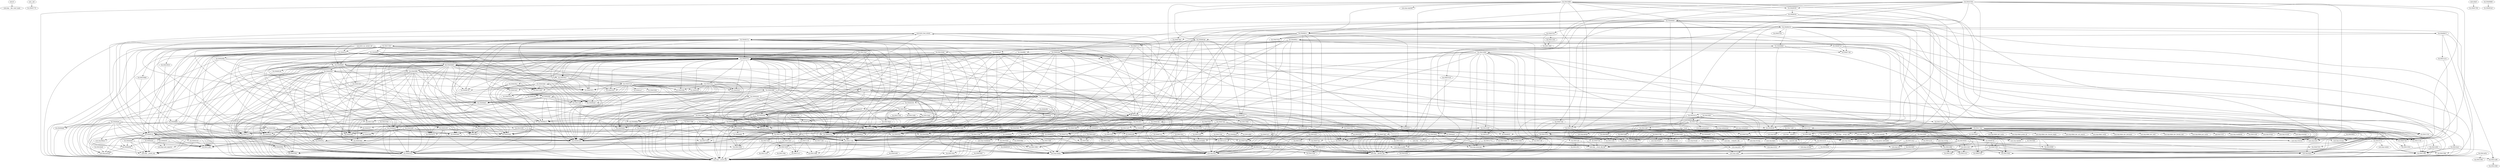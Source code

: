 digraph code {
  "0x00402744" [label="entry0"];
  "0x00402744" -> "0x00402170";
  "0x00402170" [label="sym.imp.__libc_start_main"];
  "0x00401f40" [label="sym._init"];
  "0x00401f40" -> "0x00402770";
  "0x00402770" [label="fcn.00402770"];
  "0x0040c419" [label="sym.btrfs_free_extent"];
  "0x0040c419" -> "0x00402280";
  "0x00402280" [label="sym.imp.malloc"];
  "0x0040c419" -> "0x004020e0";
  "0x004020e0" [label="sym.imp.__assert_fail"];
  "0x0040c419" -> "0x00411e1b";
  "0x00411e1b" [label="fcn.00411e1b"];
  "0x0040c419" -> "0x0041210c";
  "0x0041210c" [label="fcn.0041210c"];
  "0x0040c419" -> "0x0040b15a";
  "0x0040b15a" [label="fcn.0040b15a"];
  "0x0040c419" -> "0x0040bd20";
  "0x0040bd20" [label="fcn.0040bd20"];
  "0x0040bebe" [label="sym.btrfs_inc_extent_ref"];
  "0x0040bebe" -> "0x00402e0b";
  "0x00402e0b" [label="fcn.00402e0b"];
  "0x0040bebe" -> "0x0040a2e7";
  "0x0040a2e7" [label="fcn.0040a2e7"];
  "0x0040bebe" -> "0x00409f09";
  "0x00409f09" [label="fcn.00409f09"];
  "0x0040bebe" -> "0x00409eb8";
  "0x00409eb8" [label="fcn.00409eb8"];
  "0x0040bebe" -> "0x0040520e";
  "0x0040520e" [label="fcn.0040520e"];
  "0x0040bebe" -> "0x004020e0";
  "0x004020e0" [label="sym.imp.__assert_fail"];
  "0x0040bebe" -> "0x00412a77";
  "0x00412a77" [label="fcn.00412a77"];
  "0x0040bebe" -> "0x00408149";
  "0x00408149" [label="fcn.00408149"];
  "0x0040bebe" -> "0x00402e1a";
  "0x00402e1a" [label="fcn.00402e1a"];
  "0x0040bebe" -> "0x00409dfa";
  "0x00409dfa" [label="fcn.00409dfa"];
  "0x0040bebe" -> "0x004064c0";
  "0x004064c0" [label="fcn.004064c0"];
  "0x0040bebe" -> "0x00402e4d";
  "0x00402e4d" [label="fcn.00402e4d"];
  "0x0040bebe" -> "0x0040af4b";
  "0x0040af4b" [label="fcn.0040af4b"];
  "0x0040bebe" -> "0x0040bd20";
  "0x0040bd20" [label="fcn.0040bd20"];
  "0x004025ae" [label="main"];
  "0x004025ae" -> "0x0041bc20";
  "0x0041bc20" [label="fcn.0041bc20"];
  "0x004025ae" -> "0x004023f0";
  "0x004023f0" [label="sym.imp.__fprintf_chk"];
  "0x004025ae" -> "0x004023b0";
  "0x004023b0" [label="sym.imp.getopt"];
  "0x004025ae" -> "0x0041bc9c";
  "0x0041bc9c" [label="fcn.0041bc9c"];
  "0x004025ae" -> "0x00402330";
  "0x00402330" [label="sym.imp.open64"];
  "0x004025ae" -> "0x0041bd42";
  "0x0041bd42" [label="fcn.0041bd42"];
  "0x004025ae" -> "0x00402130";
  "0x00402130" [label="sym.imp.close"];
  "0x004025ae" -> "0x00401f80";
  "0x00401f80" [label="sym.imp.putchar"];
  "0x004025ae" -> "0x004023e0";
  "0x004023e0" [label="sym.imp.exit"];
  "0x00402800" [label="entry.fini0"];
  "0x00402800" -> "0x00402790";
  "0x00402790" [label="fcn.00402790"];
  "0x0041bc20" [label="fcn.0041bc20"];
  "0x0041bc20" -> "0x004021b0";
  "0x004021b0" [label="sym.imp.strtoull"];
  "0x0041bc20" -> "0x004023f0";
  "0x004023f0" [label="sym.imp.__fprintf_chk"];
  "0x0041bc20" -> "0x004023e0";
  "0x004023e0" [label="sym.imp.exit"];
  "0x0041bc9c" [label="fcn.0041bc9c"];
  "0x0041bc9c" -> "0x004020f0";
  "0x004020f0" [label="sym.imp.fputs"];
  "0x0041bc9c" -> "0x004023f0";
  "0x004023f0" [label="sym.imp.__fprintf_chk"];
  "0x0041bd42" [label="fcn.0041bd42"];
  "0x0041bd42" -> "0x00402380";
  "0x00402380" [label="sym.imp.pread64"];
  "0x0041bd42" -> "0x00401fb0";
  "0x00401fb0" [label="sym.imp.__errno_location"];
  "0x0041bd42" -> "0x004023f0";
  "0x004023f0" [label="sym.imp.__fprintf_chk"];
  "0x0041bd42" -> "0x00402430";
  "0x00402430" [label="sym.imp.strerror"];
  "0x0041bd42" -> "0x00402320";
  "0x00402320" [label="sym.imp.__printf_chk"];
  "0x0041bd42" -> "0x00402020";
  "0x00402020" [label="sym.imp.puts"];
  "0x0041bd42" -> "0x0041bcfb";
  "0x0041bcfb" [label="fcn.0041bcfb"];
  "0x0041bd42" -> "0x004073ac";
  "0x004073ac" [label="fcn.004073ac"];
  "0x0041bd42" -> "0x004073b6";
  "0x004073b6" [label="fcn.004073b6"];
  "0x0041bd42" -> "0x00402180";
  "0x00402180" [label="sym.imp.memcmp"];
  "0x0041bd42" -> "0x00401f80";
  "0x00401f80" [label="sym.imp.putchar"];
  "0x0041bd42" -> "0x00402470";
  "0x00402470" [label="sym.imp.__ctype_b_loc"];
  "0x0041bd42" -> "0x00401fc0";
  "0x00401fc0" [label="sym.imp.uuid_unparse"];
  "0x0041bd42" -> "0x00402090";
  "0x00402090" [label="sym.imp.__stack_chk_fail"];
  "0x00408149" [label="fcn.00408149"];
  "0x00408149" -> "0x0041200d";
  "0x0041200d" [label="fcn.0041200d"];
  "0x00412164" [label="fcn.00412164"];
  "0x00412164" -> "0x004020e0";
  "0x004020e0" [label="sym.imp.__assert_fail"];
  "0x00412164" -> "0x004119e8";
  "0x004119e8" [label="fcn.004119e8"];
  "0x00402e1a" [label="fcn.00402e1a"];
  "0x00402e1a" -> "0x00412164";
  "0x00412164" [label="fcn.00412164"];
  "0x0040dbc2" [label="fcn.0040dbc2"];
  "0x0040dbc2" -> "0x0040d385";
  "0x0040d385" [label="fcn.0040d385"];
  "0x0040dbc2" -> "0x00402280";
  "0x00402280" [label="sym.imp.malloc"];
  "0x0040dbc2" -> "0x004020e0";
  "0x004020e0" [label="sym.imp.__assert_fail"];
  "0x0040dbc2" -> "0x00411e1b";
  "0x00411e1b" [label="fcn.00411e1b"];
  "0x0040dbc2" -> "0x0041210c";
  "0x0041210c" [label="fcn.0041210c"];
  "0x0040dbc2" -> "0x00409eb0";
  "0x00409eb0" [label="fcn.00409eb0"];
  "0x0040dbc2" -> "0x0040adaf";
  "0x0040adaf" [label="fcn.0040adaf"];
  "0x0040dbc2" -> "0x0040af4b";
  "0x0040af4b" [label="fcn.0040af4b"];
  "0x0040dbc2" -> "0x0040bd20";
  "0x0040bd20" [label="fcn.0040bd20"];
  "0x0040dbc2" -> "0x0040755f";
  "0x0040755f" [label="fcn.0040755f"];
  "0x0040dbc2" -> "0x0040c419";
  "0x0040c419" [label="sym.btrfs_free_extent"];
  "0x0040dbc2" -> "0x004085f1";
  "0x004085f1" [label="fcn.004085f1"];
  "0x00402dd2" [label="fcn.00402dd2"];
  "0x00402dd2" -> "0x00402924";
  "0x00402924" [label="fcn.00402924"];
  "0x0040cabc" [label="fcn.0040cabc"];
  "0x0040cabc" -> "0x00409ea9";
  "0x00409ea9" [label="fcn.00409ea9"];
  "0x0040cabc" -> "0x00409e65";
  "0x00409e65" [label="fcn.00409e65"];
  "0x0040cabc" -> "0x004020e0";
  "0x004020e0" [label="sym.imp.__assert_fail"];
  "0x0040c6c0" [label="fcn.0040c6c0"];
  "0x0040c6c0" -> "0x00409eb0";
  "0x00409eb0" [label="fcn.00409eb0"];
  "0x0040c6c0" -> "0x00402e0b";
  "0x00402e0b" [label="fcn.00402e0b"];
  "0x0040c6c0" -> "0x0040551b";
  "0x0040551b" [label="fcn.0040551b"];
  "0x0040c6c0" -> "0x00409e65";
  "0x00409e65" [label="fcn.00409e65"];
  "0x0040c6c0" -> "0x004020e0";
  "0x004020e0" [label="sym.imp.__assert_fail"];
  "0x0040c6c0" -> "0x00402e4d";
  "0x00402e4d" [label="fcn.00402e4d"];
  "0x0040c6c0" -> "0x00402e1a";
  "0x00402e1a" [label="fcn.00402e1a"];
  "0x0040c886" [label="fcn.0040c886"];
  "0x0040c886" -> "0x00409eb0";
  "0x00409eb0" [label="fcn.00409eb0"];
  "0x0040c886" -> "0x00402e0b";
  "0x00402e0b" [label="fcn.00402e0b"];
  "0x0040c886" -> "0x0040551b";
  "0x0040551b" [label="fcn.0040551b"];
  "0x0040c886" -> "0x00409e65";
  "0x00409e65" [label="fcn.00409e65"];
  "0x0040c886" -> "0x0040f1cb";
  "0x0040f1cb" [label="fcn.0040f1cb"];
  "0x0040c886" -> "0x004023f0";
  "0x004023f0" [label="sym.imp.__fprintf_chk"];
  "0x0040c886" -> "0x0040a0bf";
  "0x0040a0bf" [label="fcn.0040a0bf"];
  "0x0040c886" -> "0x004020e0";
  "0x004020e0" [label="sym.imp.__assert_fail"];
  "0x0040c886" -> "0x00402e4d";
  "0x00402e4d" [label="fcn.00402e4d"];
  "0x0040c886" -> "0x0040af4b";
  "0x0040af4b" [label="fcn.0040af4b"];
  "0x0040c886" -> "0x0040bd20";
  "0x0040bd20" [label="fcn.0040bd20"];
  "0x0040c886" -> "0x00402e1a";
  "0x00402e1a" [label="fcn.00402e1a"];
  "0x004032ad" [label="fcn.004032ad"];
  "0x004032ad" -> "0x004020e0";
  "0x004020e0" [label="sym.imp.__assert_fail"];
  "0x004032ad" -> "0x00402862";
  "0x00402862" [label="fcn.00402862"];
  "0x004032ad" -> "0x004028a7";
  "0x004028a7" [label="fcn.004028a7"];
  "0x004032ad" -> "0x0040dbc2";
  "0x0040dbc2" [label="fcn.0040dbc2"];
  "0x004032ad" -> "0x00412a64";
  "0x00412a64" [label="fcn.00412a64"];
  "0x004032ad" -> "0x004028bc";
  "0x004028bc" [label="fcn.004028bc"];
  "0x004032ad" -> "0x004028c4";
  "0x004028c4" [label="fcn.004028c4"];
  "0x004032ad" -> "0x00402dd2";
  "0x00402dd2" [label="fcn.00402dd2"];
  "0x004032ad" -> "0x00402924";
  "0x00402924" [label="fcn.00402924"];
  "0x004032ad" -> "0x004028db";
  "0x004028db" [label="fcn.004028db"];
  "0x004032ad" -> "0x004028cc";
  "0x004028cc" [label="fcn.004028cc"];
  "0x004032ad" -> "0x00412a59";
  "0x00412a59" [label="fcn.00412a59"];
  "0x004032ad" -> "0x00402915";
  "0x00402915" [label="fcn.00402915"];
  "0x004032ad" -> "0x0040cabc";
  "0x0040cabc" [label="fcn.0040cabc"];
  "0x004032ad" -> "0x0040cac7";
  "0x0040cac7" [label="fcn.0040cac7"];
  "0x004032ad" -> "0x0040813e";
  "0x0040813e" [label="fcn.0040813e"];
  "0x004032ad" -> "0x0040c419";
  "0x0040c419" [label="sym.btrfs_free_extent"];
  "0x004032ad" -> "0x00412164";
  "0x00412164" [label="fcn.00412164"];
  "0x004032ad" -> "0x00402e5f";
  "0x00402e5f" [label="fcn.00402e5f"];
  "0x004032ad" -> "0x00408149";
  "0x00408149" [label="fcn.00408149"];
  "0x004032ad" -> "0x0040c6c0";
  "0x0040c6c0" [label="fcn.0040c6c0"];
  "0x004032ad" -> "0x0040c886";
  "0x0040c886" [label="fcn.0040c886"];
  "0x004039ba" [label="fcn.004039ba"];
  "0x004039ba" -> "0x0040398e";
  "0x0040398e" [label="fcn.0040398e"];
  "0x00418c8c" [label="fcn.00418c8c"];
  "0x00418c8c" -> "0x00402280";
  "0x00402280" [label="sym.imp.malloc"];
  "0x00418c8c" -> "0x0041186d";
  "0x0041186d" [label="fcn.0041186d"];
  "0x00418c8c" -> "0x00401f70";
  "0x00401f70" [label="sym.imp.free"];
  "0x00418c8c" -> "0x004020e0";
  "0x004020e0" [label="sym.imp.__assert_fail"];
  "0x0040754f" [label="fcn.0040754f"];
  "0x0040754f" -> "0x0041191b";
  "0x0041191b" [label="fcn.0041191b"];
  "0x0041191b" [label="fcn.0041191b"];
  "0x0041191b" -> "0x0041ca98";
  "0x0041ca98" [label="fcn.0041ca98"];
  "0x0041ca98" [label="fcn.0041ca98"];
  "0x0041ca98" -> "0x0041c948";
  "0x0041c948" [label="fcn.0041c948"];
  "0x0040850e" [label="fcn.0040850e"];
  "0x0040850e" -> "0x0040754f";
  "0x0040754f" [label="fcn.0040754f"];
  "0x0040850e" -> "0x0040814e";
  "0x0040814e" [label="fcn.0040814e"];
  "0x0040850e" -> "0x00412164";
  "0x00412164" [label="fcn.00412164"];
  "0x0040850e" -> "0x00414c15";
  "0x00414c15" [label="fcn.00414c15"];
  "0x0040850e" -> "0x004020e0";
  "0x004020e0" [label="sym.imp.__assert_fail"];
  "0x0040850e" -> "0x00402410";
  "0x00402410" [label="sym.imp.readahead"];
  "0x0040850e" -> "0x00401f70";
  "0x00401f70" [label="sym.imp.free"];
  "0x00403d91" [label="fcn.00403d91"];
  "0x00403d91" -> "0x004028eb";
  "0x004028eb" [label="fcn.004028eb"];
  "0x00403d91" -> "0x00408149";
  "0x00408149" [label="fcn.00408149"];
  "0x0040295a" [label="fcn.0040295a"];
  "0x0040295a" -> "0x0040291d";
  "0x0040291d" [label="fcn.0040291d"];
  "0x0040295a" -> "0x0040284c";
  "0x0040284c" [label="fcn.0040284c"];
  "0x0040295a" -> "0x004020e0";
  "0x004020e0" [label="sym.imp.__assert_fail"];
  "0x00403b70" [label="fcn.00403b70"];
  "0x00403b70" -> "0x0040291d";
  "0x0040291d" [label="fcn.0040291d"];
  "0x00403f1a" [label="fcn.00403f1a"];
  "0x00403f1a" -> "0x0040291d";
  "0x0040291d" [label="fcn.0040291d"];
  "0x00403f1a" -> "0x0040295a";
  "0x0040295a" [label="fcn.0040295a"];
  "0x00403f1a" -> "0x004023f0";
  "0x004023f0" [label="sym.imp.__fprintf_chk"];
  "0x004038a7" [label="fcn.004038a7"];
  "0x004038a7" -> "0x004023f0";
  "0x004023f0" [label="sym.imp.__fprintf_chk"];
  "0x004038a7" -> "0x004020e0";
  "0x004020e0" [label="sym.imp.__assert_fail"];
  "0x004038a7" -> "0x00402915";
  "0x00402915" [label="fcn.00402915"];
  "0x004038a7" -> "0x00402924";
  "0x00402924" [label="fcn.00402924"];
  "0x004038a7" -> "0x004032ad";
  "0x004032ad" [label="fcn.004032ad"];
  "0x0040292c" [label="fcn.0040292c"];
  "0x0040292c" -> "0x0040291d";
  "0x0040291d" [label="fcn.0040291d"];
  "0x004043a0" [label="fcn.004043a0"];
  "0x004043a0" -> "0x0040291d";
  "0x0040291d" [label="fcn.0040291d"];
  "0x004043a0" -> "0x00403b70";
  "0x00403b70" [label="fcn.00403b70"];
  "0x004043a0" -> "0x00403f1a";
  "0x00403f1a" [label="fcn.00403f1a"];
  "0x004043a0" -> "0x004038a7";
  "0x004038a7" [label="fcn.004038a7"];
  "0x004043a0" -> "0x00412164";
  "0x00412164" [label="fcn.00412164"];
  "0x004043a0" -> "0x004020e0";
  "0x004020e0" [label="sym.imp.__assert_fail"];
  "0x004043a0" -> "0x0040284c";
  "0x0040284c" [label="fcn.0040284c"];
  "0x004043a0" -> "0x0040292c";
  "0x0040292c" [label="fcn.0040292c"];
  "0x004043a0" -> "0x00412a77";
  "0x00412a77" [label="fcn.00412a77"];
  "0x004043a0" -> "0x00412a64";
  "0x00412a64" [label="fcn.00412a64"];
  "0x004043a0" -> "0x004028d4";
  "0x004028d4" [label="fcn.004028d4"];
  "0x004043a0" -> "0x00408149";
  "0x00408149" [label="fcn.00408149"];
  "0x004043a0" -> "0x00402862";
  "0x00402862" [label="fcn.00402862"];
  "0x004043a0" -> "0x004028eb";
  "0x004028eb" [label="fcn.004028eb"];
  "0x00403f9b" [label="fcn.00403f9b"];
  "0x00403f9b" -> "0x0040291d";
  "0x0040291d" [label="fcn.0040291d"];
  "0x00403f9b" -> "0x00403b70";
  "0x00403b70" [label="fcn.00403b70"];
  "0x00403f9b" -> "0x00403f1a";
  "0x00403f1a" [label="fcn.00403f1a"];
  "0x00403f9b" -> "0x004038a7";
  "0x004038a7" [label="fcn.004038a7"];
  "0x00403f9b" -> "0x00412164";
  "0x00412164" [label="fcn.00412164"];
  "0x00403f9b" -> "0x00412a64";
  "0x00412a64" [label="fcn.00412a64"];
  "0x00403f9b" -> "0x0040292c";
  "0x0040292c" [label="fcn.0040292c"];
  "0x00403f9b" -> "0x004020e0";
  "0x004020e0" [label="sym.imp.__assert_fail"];
  "0x00403f9b" -> "0x004028d4";
  "0x004028d4" [label="fcn.004028d4"];
  "0x00403f9b" -> "0x004023f0";
  "0x004023f0" [label="sym.imp.__fprintf_chk"];
  "0x00403f9b" -> "0x00412a77";
  "0x00412a77" [label="fcn.00412a77"];
  "0x00403f9b" -> "0x00408149";
  "0x00408149" [label="fcn.00408149"];
  "0x00403f9b" -> "0x00402862";
  "0x00402862" [label="fcn.00402862"];
  "0x00403f9b" -> "0x00403d91";
  "0x00403d91" [label="fcn.00403d91"];
  "0x00402eaa" [label="fcn.00402eaa"];
  "0x00402eaa" -> "0x004020e0";
  "0x004020e0" [label="sym.imp.__assert_fail"];
  "0x00402eaa" -> "0x00402862";
  "0x00402862" [label="fcn.00402862"];
  "0x00402eaa" -> "0x004028a7";
  "0x004028a7" [label="fcn.004028a7"];
  "0x00402eaa" -> "0x0040dbc2";
  "0x0040dbc2" [label="fcn.0040dbc2"];
  "0x00402eaa" -> "0x00412a8f";
  "0x00412a8f" [label="fcn.00412a8f"];
  "0x00402eaa" -> "0x004028d4";
  "0x004028d4" [label="fcn.004028d4"];
  "0x00402eaa" -> "0x004028e3";
  "0x004028e3" [label="fcn.004028e3"];
  "0x00402eaa" -> "0x004028bc";
  "0x004028bc" [label="fcn.004028bc"];
  "0x00402eaa" -> "0x004028c4";
  "0x004028c4" [label="fcn.004028c4"];
  "0x00402eaa" -> "0x00402dd2";
  "0x00402dd2" [label="fcn.00402dd2"];
  "0x00402eaa" -> "0x004028cc";
  "0x004028cc" [label="fcn.004028cc"];
  "0x00402eaa" -> "0x00412a59";
  "0x00412a59" [label="fcn.00412a59"];
  "0x00402eaa" -> "0x004028eb";
  "0x004028eb" [label="fcn.004028eb"];
  "0x00402eaa" -> "0x00402915";
  "0x00402915" [label="fcn.00402915"];
  "0x00402eaa" -> "0x00408149";
  "0x00408149" [label="fcn.00408149"];
  "0x00402eaa" -> "0x00412164";
  "0x00412164" [label="fcn.00412164"];
  "0x00402eaa" -> "0x00402e5f";
  "0x00402e5f" [label="fcn.00402e5f"];
  "0x00402c92" [label="fcn.00402c92"];
  "0x00402c92" -> "0x0040291d";
  "0x0040291d" [label="fcn.0040291d"];
  "0x00402c92" -> "0x004020e0";
  "0x004020e0" [label="sym.imp.__assert_fail"];
  "0x00402c92" -> "0x00412a77";
  "0x00412a77" [label="fcn.00412a77"];
  "0x00402c92" -> "0x004028eb";
  "0x004028eb" [label="fcn.004028eb"];
  "0x00402c92" -> "0x004028d4";
  "0x004028d4" [label="fcn.004028d4"];
  "0x00402c92" -> "0x00408149";
  "0x00408149" [label="fcn.00408149"];
  "0x00402877" [label="fcn.00402877"];
  "0x00402877" -> "0x00402862";
  "0x00402862" [label="fcn.00402862"];
  "0x00404ccc" [label="fcn.00404ccc"];
  "0x00404ccc" -> "0x0040291d";
  "0x0040291d" [label="fcn.0040291d"];
  "0x00404ccc" -> "0x004023f0";
  "0x004023f0" [label="sym.imp.__fprintf_chk"];
  "0x00404ccc" -> "0x00403f1a";
  "0x00403f1a" [label="fcn.00403f1a"];
  "0x00404ccc" -> "0x00402862";
  "0x00402862" [label="fcn.00402862"];
  "0x00404ccc" -> "0x00402180";
  "0x00402180" [label="sym.imp.memcmp"];
  "0x00404ccc" -> "0x00402877";
  "0x00402877" [label="fcn.00402877"];
  "0x00404ccc" -> "0x004039ba";
  "0x004039ba" [label="fcn.004039ba"];
  "0x00404ccc" -> "0x0040284c";
  "0x0040284c" [label="fcn.0040284c"];
  "0x00404ccc" -> "0x00418c8c";
  "0x00418c8c" [label="fcn.00418c8c"];
  "0x004039e5" [label="fcn.004039e5"];
  "0x004039e5" -> "0x0040291d";
  "0x0040291d" [label="fcn.0040291d"];
  "0x004039e5" -> "0x004028a7";
  "0x004028a7" [label="fcn.004028a7"];
  "0x004039e5" -> "0x00402180";
  "0x00402180" [label="sym.imp.memcmp"];
  "0x004039e5" -> "0x004039ba";
  "0x004039ba" [label="fcn.004039ba"];
  "0x004039e5" -> "0x00418c8c";
  "0x00418c8c" [label="fcn.00418c8c"];
  "0x0040f1cb" [label="fcn.0040f1cb"];
  "0x0040f1cb" -> "0x00403f1a";
  "0x00403f1a" [label="fcn.00403f1a"];
  "0x0040f1cb" -> "0x00402320";
  "0x00402320" [label="sym.imp.__printf_chk"];
  "0x0040f1cb" -> "0x0040e5f1";
  "0x0040e5f1" [label="fcn.0040e5f1"];
  "0x0040f1cb" -> "0x00402290";
  "0x00402290" [label="sym.imp.fflush"];
  "0x0040f1cb" -> "0x00412a4b";
  "0x00412a4b" [label="fcn.00412a4b"];
  "0x0040f1cb" -> "0x0040e694";
  "0x0040e694" [label="fcn.0040e694"];
  "0x0040f1cb" -> "0x00401f80";
  "0x00401f80" [label="sym.imp.putchar"];
  "0x0040f1cb" -> "0x0040ed3f";
  "0x0040ed3f" [label="fcn.0040ed3f"];
  "0x0040f1cb" -> "0x0040e550";
  "0x0040e550" [label="fcn.0040e550"];
  "0x0040f1cb" -> "0x0040ef59";
  "0x0040ef59" [label="fcn.0040ef59"];
  "0x0040f1cb" -> "0x00402020";
  "0x00402020" [label="sym.imp.puts"];
  "0x0040f1cb" -> "0x00402090";
  "0x00402090" [label="sym.imp.__stack_chk_fail"];
  "0x00405399" [label="fcn.00405399"];
  "0x00405399" -> "0x0040291d";
  "0x0040291d" [label="fcn.0040291d"];
  "0x00405399" -> "0x00412a77";
  "0x00412a77" [label="fcn.00412a77"];
  "0x00405399" -> "0x004028d4";
  "0x004028d4" [label="fcn.004028d4"];
  "0x00405399" -> "0x004020e0";
  "0x004020e0" [label="sym.imp.__assert_fail"];
  "0x00405399" -> "0x004028e3";
  "0x004028e3" [label="fcn.004028e3"];
  "0x00405399" -> "0x004028a7";
  "0x004028a7" [label="fcn.004028a7"];
  "0x00405399" -> "0x00403d91";
  "0x00403d91" [label="fcn.00403d91"];
  "0x00405399" -> "0x00408149";
  "0x00408149" [label="fcn.00408149"];
  "0x00404fa4" [label="fcn.00404fa4"];
  "0x00404fa4" -> "0x004028a7";
  "0x004028a7" [label="fcn.004028a7"];
  "0x00404fa4" -> "0x00404ccc";
  "0x00404ccc" [label="fcn.00404ccc"];
  "0x00404fa4" -> "0x004039e5";
  "0x004039e5" [label="fcn.004039e5"];
  "0x004029ca" [label="fcn.004029ca"];
  "0x004029ca" -> "0x0040291d";
  "0x0040291d" [label="fcn.0040291d"];
  "0x004029ca" -> "0x00402915";
  "0x00402915" [label="fcn.00402915"];
  "0x004029ca" -> "0x004020e0";
  "0x004020e0" [label="sym.imp.__assert_fail"];
  "0x004029ca" -> "0x00412a64";
  "0x00412a64" [label="fcn.00412a64"];
  "0x004029ca" -> "0x00412a77";
  "0x00412a77" [label="fcn.00412a77"];
  "0x004029ca" -> "0x004028d4";
  "0x004028d4" [label="fcn.004028d4"];
  "0x004029ca" -> "0x00408149";
  "0x00408149" [label="fcn.00408149"];
  "0x00402b4d" [label="fcn.00402b4d"];
  "0x00402b4d" -> "0x00402915";
  "0x00402915" [label="fcn.00402915"];
  "0x00402b4d" -> "0x004020e0";
  "0x004020e0" [label="sym.imp.__assert_fail"];
  "0x00402b4d" -> "0x0040291d";
  "0x0040291d" [label="fcn.0040291d"];
  "0x00402b4d" -> "0x00412a77";
  "0x00412a77" [label="fcn.00412a77"];
  "0x00402b4d" -> "0x00412a64";
  "0x00412a64" [label="fcn.00412a64"];
  "0x00402b4d" -> "0x004028d4";
  "0x004028d4" [label="fcn.004028d4"];
  "0x00402b4d" -> "0x00408149";
  "0x00408149" [label="fcn.00408149"];
  "0x00403be0" [label="fcn.00403be0"];
  "0x00403be0" -> "0x0040754f";
  "0x0040754f" [label="fcn.0040754f"];
  "0x00403be0" -> "0x00412164";
  "0x00412164" [label="fcn.00412164"];
  "0x00403be0" -> "0x0040291d";
  "0x0040291d" [label="fcn.0040291d"];
  "0x00403be0" -> "0x004028a7";
  "0x004028a7" [label="fcn.004028a7"];
  "0x00403be0" -> "0x0040850e";
  "0x0040850e" [label="fcn.0040850e"];
  "0x004046d9" [label="fcn.004046d9"];
  "0x004046d9" -> "0x004043a0";
  "0x004043a0" [label="fcn.004043a0"];
  "0x004046d9" -> "0x00403f1a";
  "0x00403f1a" [label="fcn.00403f1a"];
  "0x004046d9" -> "0x00403f9b";
  "0x00403f9b" [label="fcn.00403f9b"];
  "0x004046d9" -> "0x00402eaa";
  "0x00402eaa" [label="fcn.00402eaa"];
  "0x004046d9" -> "0x0040291d";
  "0x0040291d" [label="fcn.0040291d"];
  "0x004046d9" -> "0x0040295a";
  "0x0040295a" [label="fcn.0040295a"];
  "0x004046d9" -> "0x0040dbc2";
  "0x0040dbc2" [label="fcn.0040dbc2"];
  "0x004046d9" -> "0x00412a8f";
  "0x00412a8f" [label="fcn.00412a8f"];
  "0x004046d9" -> "0x004028bc";
  "0x004028bc" [label="fcn.004028bc"];
  "0x004046d9" -> "0x004028c4";
  "0x004028c4" [label="fcn.004028c4"];
  "0x004046d9" -> "0x00402dd2";
  "0x00402dd2" [label="fcn.00402dd2"];
  "0x004046d9" -> "0x004028cc";
  "0x004028cc" [label="fcn.004028cc"];
  "0x004046d9" -> "0x004028e3";
  "0x004028e3" [label="fcn.004028e3"];
  "0x004046d9" -> "0x00412a59";
  "0x00412a59" [label="fcn.00412a59"];
  "0x004046d9" -> "0x004028d4";
  "0x004028d4" [label="fcn.004028d4"];
  "0x004046d9" -> "0x00402c92";
  "0x00402c92" [label="fcn.00402c92"];
  "0x004046d9" -> "0x00412164";
  "0x00412164" [label="fcn.00412164"];
  "0x004046d9" -> "0x00403d91";
  "0x00403d91" [label="fcn.00403d91"];
  "0x004046d9" -> "0x00408149";
  "0x00408149" [label="fcn.00408149"];
  "0x004046d9" -> "0x0040284c";
  "0x0040284c" [label="fcn.0040284c"];
  "0x004046d9" -> "0x0040292c";
  "0x0040292c" [label="fcn.0040292c"];
  "0x004046d9" -> "0x00412a64";
  "0x00412a64" [label="fcn.00412a64"];
  "0x004046d9" -> "0x00402862";
  "0x00402862" [label="fcn.00402862"];
  "0x004046d9" -> "0x004020e0";
  "0x004020e0" [label="sym.imp.__assert_fail"];
  "0x0040551b" [label="fcn.0040551b"];
  "0x0040551b" -> "0x004020e0";
  "0x004020e0" [label="sym.imp.__assert_fail"];
  "0x0040551b" -> "0x004038a7";
  "0x004038a7" [label="fcn.004038a7"];
  "0x0040551b" -> "0x00412164";
  "0x00412164" [label="fcn.00412164"];
  "0x0040551b" -> "0x00404fa4";
  "0x00404fa4" [label="fcn.00404fa4"];
  "0x0040551b" -> "0x0040291d";
  "0x0040291d" [label="fcn.0040291d"];
  "0x0040551b" -> "0x004039ba";
  "0x004039ba" [label="fcn.004039ba"];
  "0x0040551b" -> "0x00402915";
  "0x00402915" [label="fcn.00402915"];
  "0x0040551b" -> "0x00402eaa";
  "0x00402eaa" [label="fcn.00402eaa"];
  "0x0040551b" -> "0x00403b70";
  "0x00403b70" [label="fcn.00403b70"];
  "0x0040551b" -> "0x004029ca";
  "0x004029ca" [label="fcn.004029ca"];
  "0x0040551b" -> "0x004028a7";
  "0x004028a7" [label="fcn.004028a7"];
  "0x0040551b" -> "0x004028eb";
  "0x004028eb" [label="fcn.004028eb"];
  "0x0040551b" -> "0x00408149";
  "0x00408149" [label="fcn.00408149"];
  "0x0040551b" -> "0x00402b4d";
  "0x00402b4d" [label="fcn.00402b4d"];
  "0x0040551b" -> "0x0040dbc2";
  "0x0040dbc2" [label="fcn.0040dbc2"];
  "0x0040551b" -> "0x00412a8f";
  "0x00412a8f" [label="fcn.00412a8f"];
  "0x0040551b" -> "0x004028e3";
  "0x004028e3" [label="fcn.004028e3"];
  "0x0040551b" -> "0x004028bc";
  "0x004028bc" [label="fcn.004028bc"];
  "0x0040551b" -> "0x004028c4";
  "0x004028c4" [label="fcn.004028c4"];
  "0x0040551b" -> "0x00402dd2";
  "0x00402dd2" [label="fcn.00402dd2"];
  "0x0040551b" -> "0x004028cc";
  "0x004028cc" [label="fcn.004028cc"];
  "0x0040551b" -> "0x00412a59";
  "0x00412a59" [label="fcn.00412a59"];
  "0x0040551b" -> "0x00412a64";
  "0x00412a64" [label="fcn.00412a64"];
  "0x0040551b" -> "0x004028d4";
  "0x004028d4" [label="fcn.004028d4"];
  "0x0040551b" -> "0x00402c92";
  "0x00402c92" [label="fcn.00402c92"];
  "0x0040551b" -> "0x00402e5f";
  "0x00402e5f" [label="fcn.00402e5f"];
  "0x0040551b" -> "0x0040813e";
  "0x0040813e" [label="fcn.0040813e"];
  "0x0040551b" -> "0x00408146";
  "0x00408146" [label="fcn.00408146"];
  "0x0040551b" -> "0x0040c419";
  "0x0040c419" [label="sym.btrfs_free_extent"];
  "0x0040551b" -> "0x00405399";
  "0x00405399" [label="fcn.00405399"];
  "0x0040551b" -> "0x00402e1a";
  "0x00402e1a" [label="fcn.00402e1a"];
  "0x0040551b" -> "0x00403be0";
  "0x00403be0" [label="fcn.00403be0"];
  "0x0040551b" -> "0x004129c6";
  "0x004129c6" [label="fcn.004129c6"];
  "0x0040551b" -> "0x00403f1a";
  "0x00403f1a" [label="fcn.00403f1a"];
  "0x0040551b" -> "0x004046d9";
  "0x004046d9" [label="fcn.004046d9"];
  "0x004064c0" [label="fcn.004064c0"];
  "0x004064c0" -> "0x0040551b";
  "0x0040551b" [label="fcn.0040551b"];
  "0x004064c0" -> "0x0040291d";
  "0x0040291d" [label="fcn.0040291d"];
  "0x004064c0" -> "0x0040292c";
  "0x0040292c" [label="fcn.0040292c"];
  "0x004064c0" -> "0x00403f1a";
  "0x00403f1a" [label="fcn.00403f1a"];
  "0x004064c0" -> "0x0040f1cb";
  "0x0040f1cb" [label="fcn.0040f1cb"];
  "0x004064c0" -> "0x004023f0";
  "0x004023f0" [label="sym.imp.__fprintf_chk"];
  "0x004064c0" -> "0x004020e0";
  "0x004020e0" [label="sym.imp.__assert_fail"];
  "0x004064c0" -> "0x0040284c";
  "0x0040284c" [label="fcn.0040284c"];
  "0x004064c0" -> "0x00412a77";
  "0x00412a77" [label="fcn.00412a77"];
  "0x004064c0" -> "0x00402900";
  "0x00402900" [label="fcn.00402900"];
  "0x004064c0" -> "0x004028d4";
  "0x004028d4" [label="fcn.004028d4"];
  "0x004064c0" -> "0x00408149";
  "0x00408149" [label="fcn.00408149"];
  "0x004064c0" -> "0x00403d91";
  "0x00403d91" [label="fcn.00403d91"];
  "0x00402e4d" [label="fcn.00402e4d"];
  "0x00402e4d" -> "0x00402e1a";
  "0x00402e1a" [label="fcn.00402e1a"];
  "0x00405485" [label="fcn.00405485"];
  "0x00405485" -> "0x00402915";
  "0x00402915" [label="fcn.00402915"];
  "0x00405485" -> "0x004020e0";
  "0x004020e0" [label="sym.imp.__assert_fail"];
  "0x00405485" -> "0x00405399";
  "0x00405399" [label="fcn.00405399"];
  "0x00405485" -> "0x0040c419";
  "0x0040c419" [label="sym.btrfs_free_extent"];
  "0x00406e25" [label="fcn.00406e25"];
  "0x00406e25" -> "0x00403b70";
  "0x00403b70" [label="fcn.00403b70"];
  "0x00406e25" -> "0x00412164";
  "0x00412164" [label="fcn.00412164"];
  "0x00406e25" -> "0x0040291d";
  "0x0040291d" [label="fcn.0040291d"];
  "0x0040cacf" [label="fcn.0040cacf"];
  "0x0040cacf" -> "0x00402e0b";
  "0x00402e0b" [label="fcn.00402e0b"];
  "0x0040cacf" -> "0x00412027";
  "0x00412027" [label="fcn.00412027"];
  "0x0040cacf" -> "0x00412136";
  "0x00412136" [label="fcn.00412136"];
  "0x0040cacf" -> "0x00411cbb";
  "0x00411cbb" [label="fcn.00411cbb"];
  "0x0040cacf" -> "0x0040551b";
  "0x0040551b" [label="fcn.0040551b"];
  "0x0040cacf" -> "0x004020e0";
  "0x004020e0" [label="sym.imp.__assert_fail"];
  "0x0040cacf" -> "0x00412a59";
  "0x00412a59" [label="fcn.00412a59"];
  "0x0040cacf" -> "0x00408149";
  "0x00408149" [label="fcn.00408149"];
  "0x0040cacf" -> "0x00402e1a";
  "0x00402e1a" [label="fcn.00402e1a"];
  "0x0040cacf" -> "0x0040af4b";
  "0x0040af4b" [label="fcn.0040af4b"];
  "0x0040cacf" -> "0x0040bd20";
  "0x0040bd20" [label="fcn.0040bd20"];
  "0x0040cacf" -> "0x00402e4d";
  "0x00402e4d" [label="fcn.00402e4d"];
  "0x00410048" [label="fcn.00410048"];
  "0x00410048" -> "0x00402e0b";
  "0x00402e0b" [label="fcn.00402e0b"];
  "0x00410048" -> "0x0040551b";
  "0x0040551b" [label="fcn.0040551b"];
  "0x00410048" -> "0x004020e0";
  "0x004020e0" [label="sym.imp.__assert_fail"];
  "0x00410048" -> "0x00402e1a";
  "0x00402e1a" [label="fcn.00402e1a"];
  "0x00410048" -> "0x00406b84";
  "0x00406b84" [label="fcn.00406b84"];
  "0x00410048" -> "0x004064c0";
  "0x004064c0" [label="fcn.004064c0"];
  "0x00410048" -> "0x00412a59";
  "0x00412a59" [label="fcn.00412a59"];
  "0x00410048" -> "0x00408149";
  "0x00408149" [label="fcn.00408149"];
  "0x00410048" -> "0x00402e4d";
  "0x00402e4d" [label="fcn.00402e4d"];
  "0x0041255f" [label="fcn.0041255f"];
  "0x0041255f" -> "0x00402260";
  "0x00402260" [label="sym.imp.pwrite64"];
  "0x00414c15" [label="fcn.00414c15"];
  "0x00414c15" -> "0x0041470c";
  "0x0041470c" [label="fcn.0041470c"];
  "0x0041470c" [label="fcn.0041470c"];
  "0x0041470c" -> "0x0041196c";
  "0x0041196c" [label="fcn.0041196c"];
  "0x0041470c" -> "0x004021c0";
  "0x004021c0" [label="sym.imp.calloc"];
  "0x0041470c" -> "0x00402280";
  "0x00402280" [label="sym.imp.malloc"];
  "0x0041470c" -> "0x00401f70";
  "0x00401f70" [label="sym.imp.free"];
  "0x0041470c" -> "0x00412aa0";
  "0x00412aa0" [label="fcn.00412aa0"];
  "0x0041470c" -> "0x004020e0";
  "0x004020e0" [label="sym.imp.__assert_fail"];
  "0x00412535" [label="fcn.00412535"];
  "0x00412535" -> "0x00402380";
  "0x00402380" [label="sym.imp.pread64"];
  "0x0041535f" [label="fcn.0041535f"];
  "0x0041535f" -> "0x00402280";
  "0x00402280" [label="sym.imp.malloc"];
  "0x0041535f" -> "0x004020e0";
  "0x004020e0" [label="sym.imp.__assert_fail"];
  "0x0041535f" -> "0x0040756f";
  "0x0040756f" [label="fcn.0040756f"];
  "0x0041535f" -> "0x0041a6b0";
  "0x0041a6b0" [label="fcn.0041a6b0"];
  "0x0041535f" -> "0x00401f70";
  "0x00401f70" [label="sym.imp.free"];
  "0x0041535f" -> "0x0041255f";
  "0x0041255f" [label="fcn.0041255f"];
  "0x00411c93" [label="fcn.00411c93"];
  "0x00411c93" -> "0x00411865";
  "0x00411865" [label="fcn.00411865"];
  "0x004078c4" [label="fcn.004078c4"];
  "0x004078c4" -> "0x00401f70";
  "0x00401f70" [label="sym.imp.free"];
  "0x004119f6" [label="fcn.004119f6"];
  "0x004119f6" -> "0x004119e8";
  "0x004119e8" [label="fcn.004119e8"];
  "0x004119f6" -> "0x004119d9";
  "0x004119d9" [label="fcn.004119d9"];
  "0x0041224d" [label="fcn.0041224d"];
  "0x0041224d" -> "0x004023f0";
  "0x004023f0" [label="sym.imp.__fprintf_chk"];
  "0x0041224d" -> "0x00412164";
  "0x00412164" [label="fcn.00412164"];
  "0x00413222" [label="fcn.00413222"];
  "0x00413222" -> "0x00402280";
  "0x00402280" [label="sym.imp.malloc"];
  "0x00413222" -> "0x00407cfd";
  "0x00407cfd" [label="fcn.00407cfd"];
  "0x00413222" -> "0x00412b93";
  "0x00412b93" [label="fcn.00412b93"];
  "0x00413222" -> "0x00412aff";
  "0x00412aff" [label="fcn.00412aff"];
  "0x00413222" -> "0x004021c0";
  "0x004021c0" [label="sym.imp.calloc"];
  "0x00413222" -> "0x00412b48";
  "0x00412b48" [label="fcn.00412b48"];
  "0x00413222" -> "0x00402420";
  "0x00402420" [label="sym.imp.strdup"];
  "0x00413222" -> "0x00401f70";
  "0x00401f70" [label="sym.imp.free"];
  "0x00413222" -> "0x004021e0";
  "0x004021e0" [label="sym.imp.strcmp"];
  "0x00417daa" [label="fcn.00417daa"];
  "0x00417daa" -> "0x00402280";
  "0x00402280" [label="sym.imp.malloc"];
  "0x00417daa" -> "0x00402310";
  "0x00402310" [label="sym.imp.__strcpy_chk"];
  "0x00417daa" -> "0x00402070";
  "0x00402070" [label="sym.imp.opendir"];
  "0x00417daa" -> "0x004023f0";
  "0x004023f0" [label="sym.imp.__fprintf_chk"];
  "0x00417daa" -> "0x00401fb0";
  "0x00401fb0" [label="sym.imp.__errno_location"];
  "0x00417daa" -> "0x00402360";
  "0x00402360" [label="sym.imp.readdir64"];
  "0x00417daa" -> "0x00401f60";
  "0x00401f60" [label="sym.imp.__snprintf_chk"];
  "0x00417daa" -> "0x0041ccd0";
  "0x0041ccd0" [label="fcn.0041ccd0"];
  "0x00417daa" -> "0x00402330";
  "0x00402330" [label="sym.imp.open64"];
  "0x00417daa" -> "0x00402430";
  "0x00402430" [label="sym.imp.strerror"];
  "0x00417daa" -> "0x00413222";
  "0x00413222" [label="fcn.00413222"];
  "0x00417daa" -> "0x00416dd2";
  "0x00416dd2" [label="fcn.00416dd2"];
  "0x00417daa" -> "0x00402130";
  "0x00402130" [label="sym.imp.close"];
  "0x00417daa" -> "0x00401f70";
  "0x00401f70" [label="sym.imp.free"];
  "0x00417daa" -> "0x00402150";
  "0x00402150" [label="sym.imp.closedir"];
  "0x00417daa" -> "0x00402230";
  "0x00402230" [label="sym.imp.fopen64"];
  "0x00417daa" -> "0x00402190";
  "0x00402190" [label="sym.imp.fgets"];
  "0x00417daa" -> "0x00402000";
  "0x00402000" [label="sym.imp.strcpy"];
  "0x00417daa" -> "0x004020f0";
  "0x004020f0" [label="sym.imp.fputs"];
  "0x00417daa" -> "0x00402050";
  "0x00402050" [label="sym.imp.fclose"];
  "0x00417daa" -> "0x004022c0";
  "0x004022c0" [label="sym.imp.sscanf"];
  "0x00417daa" -> "0x00401fe0";
  "0x00401fe0" [label="sym.imp.strncmp"];
  "0x00417daa" -> "0x00402090";
  "0x00402090" [label="sym.imp.__stack_chk_fail"];
  "0x00417daa" -> "0x00402440";
  "0x00402440" [label="sym.imp.blkid_get_cache"];
  "0x00417daa" -> "0x00402020";
  "0x00402020" [label="sym.imp.puts"];
  "0x00417daa" -> "0x00402450";
  "0x00402450" [label="sym.imp.blkid_probe_all"];
  "0x00417daa" -> "0x004020a0";
  "0x004020a0" [label="sym.imp.blkid_dev_iterate_begin"];
  "0x00417daa" -> "0x00402100";
  "0x00402100" [label="sym.imp.blkid_dev_set_search"];
  "0x00417daa" -> "0x00402220";
  "0x00402220" [label="sym.imp.blkid_verify"];
  "0x00417daa" -> "0x004023c0";
  "0x004023c0" [label="sym.imp.blkid_dev_devname"];
  "0x00417daa" -> "0x00401fd0";
  "0x00401fd0" [label="sym.imp.strncpy"];
  "0x00417daa" -> "0x00402320";
  "0x00402320" [label="sym.imp.__printf_chk"];
  "0x00417daa" -> "0x00402210";
  "0x00402210" [label="sym.imp.blkid_dev_next"];
  "0x00417daa" -> "0x004022d0";
  "0x004022d0" [label="sym.imp.blkid_dev_iterate_end"];
  "0x00417daa" -> "0x00402080";
  "0x00402080" [label="sym.imp.blkid_put_cache"];
  "0x00417daa" -> "0x00417d7f";
  "0x00417d7f" [label="unk.0x417d7f"];
  "0x00407e21" [label="fcn.00407e21"];
  "0x00407e21" -> "0x004073ac";
  "0x004073ac" [label="fcn.004073ac"];
  "0x00407e21" -> "0x004073b6";
  "0x004073b6" [label="fcn.004073b6"];
  "0x00407e21" -> "0x00402260";
  "0x00402260" [label="sym.imp.pwrite64"];
  "0x00407e21" -> "0x004020e0";
  "0x004020e0" [label="sym.imp.__assert_fail"];
  "0x00407036" [label="fcn.00407036"];
  "0x00407036" -> "0x00407024";
  "0x00407024" [label="fcn.00407024"];
  "0x00407036" -> "0x004129c6";
  "0x004129c6" [label="fcn.004129c6"];
  "0x00407036" -> "0x004023f0";
  "0x004023f0" [label="sym.imp.__fprintf_chk"];
  "0x00407036" -> "0x004020f0";
  "0x004020f0" [label="sym.imp.fputs"];
  "0x00407036" -> "0x004129bf";
  "0x004129bf" [label="fcn.004129bf"];
  "0x00412027" [label="fcn.00412027"];
  "0x00412027" -> "0x0041196c";
  "0x0041196c" [label="fcn.0041196c"];
  "0x00412027" -> "0x004119e3";
  "0x004119e3" [label="fcn.004119e3"];
  "0x0041231f" [label="fcn.0041231f"];
  "0x0041231f" -> "0x0041196c";
  "0x0041196c" [label="fcn.0041196c"];
  "0x00407331" [label="fcn.00407331"];
  "0x00407331" -> "0x004023f0";
  "0x004023f0" [label="sym.imp.__fprintf_chk"];
  "0x00407331" -> "0x00412a3b";
  "0x00412a3b" [label="fcn.00412a3b"];
  "0x0040814e" [label="fcn.0040814e"];
  "0x0040814e" -> "0x004129c6";
  "0x004129c6" [label="fcn.004129c6"];
  "0x0040814e" -> "0x00407036";
  "0x00407036" [label="fcn.00407036"];
  "0x004074ea" [label="fcn.004074ea"];
  "0x004074ea" -> "0x004020e0";
  "0x004020e0" [label="sym.imp.__assert_fail"];
  "0x004076c6" [label="fcn.004076c6"];
  "0x004076c6" -> "0x00414c15";
  "0x00414c15" [label="fcn.00414c15"];
  "0x004076c6" -> "0x0041535f";
  "0x0041535f" [label="fcn.0041535f"];
  "0x004076c6" -> "0x004020e0";
  "0x004020e0" [label="sym.imp.__assert_fail"];
  "0x004076c6" -> "0x0041255f";
  "0x0041255f" [label="fcn.0041255f"];
  "0x004076c6" -> "0x00401f70";
  "0x00401f70" [label="sym.imp.free"];
  "0x00412a07" [label="fcn.00412a07"];
  "0x00412a07" -> "0x0041201a";
  "0x0041201a" [label="fcn.0041201a"];
  "0x00412a07" -> "0x00412164";
  "0x00412164" [label="fcn.00412164"];
  "0x004071c7" [label="fcn.004071c7"];
  "0x004071c7" -> "0x004038a7";
  "0x004038a7" [label="fcn.004038a7"];
  "0x004071c7" -> "0x00412164";
  "0x00412164" [label="fcn.00412164"];
  "0x004071c7" -> "0x0040cacf";
  "0x0040cacf" [label="fcn.0040cacf"];
  "0x004071c7" -> "0x00410048";
  "0x00410048" [label="fcn.00410048"];
  "0x004071c7" -> "0x004020e0";
  "0x004020e0" [label="sym.imp.__assert_fail"];
  "0x00408181" [label="fcn.00408181"];
  "0x00408181" -> "0x00412027";
  "0x00412027" [label="fcn.00412027"];
  "0x00408181" -> "0x0041231f";
  "0x0041231f" [label="fcn.0041231f"];
  "0x00408181" -> "0x00407331";
  "0x00407331" [label="fcn.00407331"];
  "0x00408181" -> "0x004020e0";
  "0x004020e0" [label="sym.imp.__assert_fail"];
  "0x00408181" -> "0x0040814e";
  "0x0040814e" [label="fcn.0040814e"];
  "0x00408181" -> "0x004074ea";
  "0x004074ea" [label="fcn.004074ea"];
  "0x00408181" -> "0x004076c6";
  "0x004076c6" [label="fcn.004076c6"];
  "0x00408181" -> "0x00412a07";
  "0x00412a07" [label="fcn.00412a07"];
  "0x00408181" -> "0x00412164";
  "0x00412164" [label="fcn.00412164"];
  "0x0040803d" [label="fcn.0040803d"];
  "0x0040803d" -> "0x00407024";
  "0x00407024" [label="fcn.00407024"];
  "0x0040803d" -> "0x00407e21";
  "0x00407e21" [label="fcn.00407e21"];
  "0x0040803d" -> "0x004023f0";
  "0x004023f0" [label="sym.imp.__fprintf_chk"];
  "0x0040cc4b" [label="fcn.0040cc4b"];
  "0x0040cc4b" -> "0x00412027";
  "0x00412027" [label="fcn.00412027"];
  "0x0040cc4b" -> "0x0040b0a6";
  "0x0040b0a6" [label="fcn.0040b0a6"];
  "0x0040cc4b" -> "0x0041201a";
  "0x0041201a" [label="fcn.0041201a"];
  "0x0040cc4b" -> "0x0041200d";
  "0x0041200d" [label="fcn.0041200d"];
  "0x004070eb" [label="fcn.004070eb"];
  "0x004070eb" -> "0x00402280";
  "0x00402280" [label="sym.imp.malloc"];
  "0x004070eb" -> "0x004020e0";
  "0x004020e0" [label="sym.imp.__assert_fail"];
  "0x004082dd" [label="fcn.004082dd"];
  "0x004082dd" -> "0x00412164";
  "0x00412164" [label="fcn.00412164"];
  "0x004082dd" -> "0x00410048";
  "0x00410048" [label="fcn.00410048"];
  "0x004082dd" -> "0x004071c7";
  "0x004071c7" [label="fcn.004071c7"];
  "0x004082dd" -> "0x004020e0";
  "0x004020e0" [label="sym.imp.__assert_fail"];
  "0x004082dd" -> "0x00408181";
  "0x00408181" [label="fcn.00408181"];
  "0x004082dd" -> "0x0040803d";
  "0x0040803d" [label="fcn.0040803d"];
  "0x004082dd" -> "0x0040cc4b";
  "0x0040cc4b" [label="fcn.0040cc4b"];
  "0x004082dd" -> "0x00401f70";
  "0x00401f70" [label="sym.imp.free"];
  "0x0040cce8" [label="fcn.0040cce8"];
  "0x0040cce8" -> "0x00412027";
  "0x00412027" [label="fcn.00412027"];
  "0x0040cce8" -> "0x00412136";
  "0x00412136" [label="fcn.00412136"];
  "0x0040cce8" -> "0x0041b5f4";
  "0x0041b5f4" [label="fcn.0041b5f4"];
  "0x0040cce8" -> "0x00401f70";
  "0x00401f70" [label="sym.imp.free"];
  "0x0040cce8" -> "0x00411cbb";
  "0x00411cbb" [label="fcn.00411cbb"];
  "0x0040cce8" -> "0x0041201a";
  "0x0041201a" [label="fcn.0041201a"];
  "0x0041cafc" [label="fcn.0041cafc"];
  "0x0041cafc" -> "0x0041c68d";
  "0x0041c68d" [label="fcn.0041c68d"];
  "0x0041cafc" -> "0x0041c91c";
  "0x0041c91c" [label="fcn.0041c91c"];
  "0x00407b8c" [label="fcn.00407b8c"];
  "0x00407b8c" -> "0x00412164";
  "0x00412164" [label="fcn.00412164"];
  "0x0041306f" [label="fcn.0041306f"];
  "0x0041306f" -> "0x00402370";
  "0x00402370" [label="sym.imp.fsync"];
  "0x0041306f" -> "0x00402400";
  "0x00402400" [label="sym.imp.posix_fadvise64"];
  "0x0041306f" -> "0x004020f0";
  "0x004020f0" [label="sym.imp.fputs"];
  "0x0041306f" -> "0x00402130";
  "0x00402130" [label="sym.imp.close"];
  "0x0041306f" -> "0x00401f70";
  "0x00401f70" [label="sym.imp.free"];
  "0x00407bf9" [label="fcn.00407bf9"];
  "0x00407bf9" -> "0x00412164";
  "0x00412164" [label="fcn.00412164"];
  "0x00407bf9" -> "0x004119f6";
  "0x004119f6" [label="fcn.004119f6"];
  "0x00407bf9" -> "0x0041224d";
  "0x0041224d" [label="fcn.0041224d"];
  "0x0040755f" [label="fcn.0040755f"];
  "0x0040755f" -> "0x0041191b";
  "0x0041191b" [label="fcn.0041191b"];
  "0x0040755f" -> "0x00412164";
  "0x00412164" [label="fcn.00412164"];
  "0x0040755f" -> "0x00402280";
  "0x00402280" [label="sym.imp.malloc"];
  "0x0040755f" -> "0x004020e0";
  "0x004020e0" [label="sym.imp.__assert_fail"];
  "0x0040755f" -> "0x0041186d";
  "0x0041186d" [label="fcn.0041186d"];
  "0x0040755f" -> "0x00401f70";
  "0x00401f70" [label="sym.imp.free"];
  "0x0040756f" [label="fcn.0040756f"];
  "0x0040756f" -> "0x00414c15";
  "0x00414c15" [label="fcn.00414c15"];
  "0x0040756f" -> "0x004023f0";
  "0x004023f0" [label="sym.imp.__fprintf_chk"];
  "0x0040756f" -> "0x00401f70";
  "0x00401f70" [label="sym.imp.free"];
  "0x0040756f" -> "0x00412535";
  "0x00412535" [label="fcn.00412535"];
  "0x0041449c" [label="fcn.0041449c"];
  "0x0041449c" -> "0x0041196c";
  "0x0041196c" [label="fcn.0041196c"];
  "0x0041449c" -> "0x004020e0";
  "0x004020e0" [label="sym.imp.__assert_fail"];
  "0x00414f17" [label="fcn.00414f17"];
  "0x00414f17" -> "0x0040755f";
  "0x0040755f" [label="fcn.0040755f"];
  "0x00414f17" -> "0x004085f1";
  "0x004085f1" [label="fcn.004085f1"];
  "0x00414f17" -> "0x00412a59";
  "0x00412a59" [label="fcn.00412a59"];
  "0x00414f17" -> "0x00414c98";
  "0x00414c98" [label="fcn.00414c98"];
  "0x00414f17" -> "0x00412bd4";
  "0x00412bd4" [label="fcn.00412bd4"];
  "0x00414f17" -> "0x004020e0";
  "0x004020e0" [label="sym.imp.__assert_fail"];
  "0x00414f17" -> "0x00412164";
  "0x00412164" [label="fcn.00412164"];
  "0x004085f6" [label="fcn.004085f6"];
  "0x004085f6" -> "0x0040755f";
  "0x0040755f" [label="fcn.0040755f"];
  "0x004085f6" -> "0x0040814e";
  "0x0040814e" [label="fcn.0040814e"];
  "0x004085f6" -> "0x0040756f";
  "0x0040756f" [label="fcn.0040756f"];
  "0x004085f6" -> "0x00407331";
  "0x00407331" [label="fcn.00407331"];
  "0x004085f6" -> "0x004074ea";
  "0x004074ea" [label="fcn.004074ea"];
  "0x004085f6" -> "0x00407036";
  "0x00407036" [label="fcn.00407036"];
  "0x004085f6" -> "0x004085f1";
  "0x004085f1" [label="fcn.004085f1"];
  "0x004085f6" -> "0x004020f0";
  "0x004020f0" [label="sym.imp.fputs"];
  "0x004085f6" -> "0x0041449c";
  "0x0041449c" [label="fcn.0041449c"];
  "0x004085f6" -> "0x00407024";
  "0x00407024" [label="fcn.00407024"];
  "0x004085f6" -> "0x00412164";
  "0x00412164" [label="fcn.00412164"];
  "0x0041500d" [label="fcn.0041500d"];
  "0x0041500d" -> "0x00402e0b";
  "0x00402e0b" [label="fcn.00402e0b"];
  "0x0041500d" -> "0x0040551b";
  "0x0040551b" [label="fcn.0040551b"];
  "0x0041500d" -> "0x00406ec3";
  "0x00406ec3" [label="fcn.00406ec3"];
  "0x0041500d" -> "0x00412abf";
  "0x00412abf" [label="fcn.00412abf"];
  "0x0041500d" -> "0x00412a4b";
  "0x00412a4b" [label="fcn.00412a4b"];
  "0x0041500d" -> "0x00402180";
  "0x00402180" [label="sym.imp.memcmp"];
  "0x0041500d" -> "0x00412aff";
  "0x00412aff" [label="fcn.00412aff"];
  "0x0041500d" -> "0x0041313c";
  "0x0041313c" [label="fcn.0041313c"];
  "0x0041500d" -> "0x00414c37";
  "0x00414c37" [label="fcn.00414c37"];
  "0x0041500d" -> "0x004023f0";
  "0x004023f0" [label="sym.imp.__fprintf_chk"];
  "0x0041500d" -> "0x004021c0";
  "0x004021c0" [label="sym.imp.calloc"];
  "0x0041500d" -> "0x00414c98";
  "0x00414c98" [label="fcn.00414c98"];
  "0x0041500d" -> "0x004020e0";
  "0x004020e0" [label="sym.imp.__assert_fail"];
  "0x0041500d" -> "0x00402e4d";
  "0x00402e4d" [label="fcn.00402e4d"];
  "0x0041500d" -> "0x00402090";
  "0x00402090" [label="sym.imp.__stack_chk_fail"];
  "0x0040ff0c" [label="fcn.0040ff0c"];
  "0x0040ff0c" -> "0x00402e0b";
  "0x00402e0b" [label="fcn.00402e0b"];
  "0x0040ff0c" -> "0x0040551b";
  "0x0040551b" [label="fcn.0040551b"];
  "0x0040ff0c" -> "0x004020e0";
  "0x004020e0" [label="sym.imp.__assert_fail"];
  "0x0040ff0c" -> "0x00412a4b";
  "0x00412a4b" [label="fcn.00412a4b"];
  "0x0040ff0c" -> "0x00402e4d";
  "0x00402e4d" [label="fcn.00402e4d"];
  "0x004088b6" [label="fcn.004088b6"];
  "0x004088b6" -> "0x004077d9";
  "0x004077d9" [label="fcn.004077d9"];
  "0x004088b6" -> "0x0040ff0c";
  "0x0040ff0c" [label="fcn.0040ff0c"];
  "0x004088b6" -> "0x004085f6";
  "0x004085f6" [label="fcn.004085f6"];
  "0x004088b6" -> "0x004129c6";
  "0x004129c6" [label="fcn.004129c6"];
  "0x0040895c" [label="fcn.0040895c"];
  "0x0040895c" -> "0x00402280";
  "0x00402280" [label="sym.imp.malloc"];
  "0x0040895c" -> "0x004088b6";
  "0x004088b6" [label="fcn.004088b6"];
  "0x0040895c" -> "0x00401f70";
  "0x00401f70" [label="sym.imp.free"];
  "0x0040895c" -> "0x004077d9";
  "0x004077d9" [label="fcn.004077d9"];
  "0x0040895c" -> "0x00402e0b";
  "0x00402e0b" [label="fcn.00402e0b"];
  "0x0040895c" -> "0x004020e0";
  "0x004020e0" [label="sym.imp.__assert_fail"];
  "0x0040895c" -> "0x0040551b";
  "0x0040551b" [label="fcn.0040551b"];
  "0x0040895c" -> "0x00412a4b";
  "0x00412a4b" [label="fcn.00412a4b"];
  "0x0040895c" -> "0x00402e1a";
  "0x00402e1a" [label="fcn.00402e1a"];
  "0x0040895c" -> "0x00402e4d";
  "0x00402e4d" [label="fcn.00402e4d"];
  "0x0040895c" -> "0x004085f6";
  "0x004085f6" [label="fcn.004085f6"];
  "0x0041ca1e" [label="fcn.0041ca1e"];
  "0x0041ca1e" -> "0x0041c5b2";
  "0x0041c5b2" [label="fcn.0041c5b2"];
  "0x0040cde4" [label="fcn.0040cde4"];
  "0x0040cde4" -> "0x00402e0b";
  "0x00402e0b" [label="fcn.00402e0b"];
  "0x0040cde4" -> "0x0040551b";
  "0x0040551b" [label="fcn.0040551b"];
  "0x0040cde4" -> "0x00409ea9";
  "0x00409ea9" [label="fcn.00409ea9"];
  "0x0040cde4" -> "0x00406ec3";
  "0x00406ec3" [label="fcn.00406ec3"];
  "0x0040cde4" -> "0x00409e65";
  "0x00409e65" [label="fcn.00409e65"];
  "0x0040cde4" -> "0x004021c0";
  "0x004021c0" [label="sym.imp.calloc"];
  "0x0040cde4" -> "0x00412a4b";
  "0x00412a4b" [label="fcn.00412a4b"];
  "0x0040cde4" -> "0x00402e1a";
  "0x00402e1a" [label="fcn.00402e1a"];
  "0x0040cde4" -> "0x00409dc4";
  "0x00409dc4" [label="fcn.00409dc4"];
  "0x0040cde4" -> "0x00414ea1";
  "0x00414ea1" [label="fcn.00414ea1"];
  "0x0040cde4" -> "0x00409ea5";
  "0x00409ea5" [label="fcn.00409ea5"];
  "0x0040cde4" -> "0x0040aa99";
  "0x0040aa99" [label="fcn.0040aa99"];
  "0x0040cde4" -> "0x004020e0";
  "0x004020e0" [label="sym.imp.__assert_fail"];
  "0x0040cde4" -> "0x00411e1b";
  "0x00411e1b" [label="fcn.00411e1b"];
  "0x0040cde4" -> "0x0041210c";
  "0x0041210c" [label="fcn.0041210c"];
  "0x0040cde4" -> "0x00402e4d";
  "0x00402e4d" [label="fcn.00402e4d"];
  "0x00408b13" [label="fcn.00408b13"];
  "0x00408b13" -> "0x0041ca98";
  "0x0041ca98" [label="fcn.0041ca98"];
  "0x00408b13" -> "0x0040895c";
  "0x0040895c" [label="fcn.0040895c"];
  "0x00408b13" -> "0x0041ca1e";
  "0x0041ca1e" [label="fcn.0041ca1e"];
  "0x00408b13" -> "0x004020e0";
  "0x004020e0" [label="sym.imp.__assert_fail"];
  "0x00407913" [label="fcn.00407913"];
  "0x00407913" -> "0x00402280";
  "0x00402280" [label="sym.imp.malloc"];
  "0x00407913" -> "0x00411c93";
  "0x00411c93" [label="fcn.00411c93"];
  "0x00407913" -> "0x00411865";
  "0x00411865" [label="fcn.00411865"];
  "0x00407913" -> "0x004078c4";
  "0x004078c4" [label="fcn.004078c4"];
  "0x00407c8e" [label="fcn.00407c8e"];
  "0x00407c8e" -> "0x00413222";
  "0x00413222" [label="fcn.00413222"];
  "0x00407c8e" -> "0x004023f0";
  "0x004023f0" [label="sym.imp.__fprintf_chk"];
  "0x00407c8e" -> "0x00417daa";
  "0x00417daa" [label="fcn.00417daa"];
  "0x0041313c" [label="fcn.0041313c"];
  "0x0041313c" -> "0x004023f0";
  "0x004023f0" [label="sym.imp.__fprintf_chk"];
  "0x0041313c" -> "0x00402270";
  "0x00402270" [label="sym.imp.__open64_2"];
  "0x0041313c" -> "0x00401fb0";
  "0x00401fb0" [label="sym.imp.__errno_location"];
  "0x0041313c" -> "0x0041306f";
  "0x0041306f" [label="fcn.0041306f"];
  "0x0041313c" -> "0x00402400";
  "0x00402400" [label="sym.imp.posix_fadvise64"];
  "0x0041313c" -> "0x004020f0";
  "0x004020f0" [label="sym.imp.fputs"];
  "0x00407cfd" [label="fcn.00407cfd"];
  "0x00407cfd" -> "0x00402380";
  "0x00402380" [label="sym.imp.pread64"];
  "0x00407cfd" -> "0x00407031";
  "0x00407031" [label="fcn.00407031"];
  "0x00407cfd" -> "0x00402090";
  "0x00402090" [label="sym.imp.__stack_chk_fail"];
  "0x00407b18" [label="fcn.00407b18"];
  "0x00407b18" -> "0x004023f0";
  "0x004023f0" [label="sym.imp.__fprintf_chk"];
  "0x004087a4" [label="fcn.004087a4"];
  "0x004087a4" -> "0x004077d9";
  "0x004077d9" [label="fcn.004077d9"];
  "0x004087a4" -> "0x00414f17";
  "0x00414f17" [label="fcn.00414f17"];
  "0x004087a4" -> "0x004085f6";
  "0x004085f6" [label="fcn.004085f6"];
  "0x004087a4" -> "0x004020f0";
  "0x004020f0" [label="sym.imp.fputs"];
  "0x004087a4" -> "0x004129c6";
  "0x004129c6" [label="fcn.004129c6"];
  "0x004087a4" -> "0x0041500d";
  "0x0041500d" [label="fcn.0041500d"];
  "0x00408c24" [label="fcn.00408c24"];
  "0x00408c24" -> "0x004077d9";
  "0x004077d9" [label="fcn.004077d9"];
  "0x00408c24" -> "0x00407031";
  "0x00407031" [label="fcn.00407031"];
  "0x00408c24" -> "0x0040702c";
  "0x0040702c" [label="fcn.0040702c"];
  "0x00408c24" -> "0x004085f6";
  "0x004085f6" [label="fcn.004085f6"];
  "0x00408c24" -> "0x004129c6";
  "0x004129c6" [label="fcn.004129c6"];
  "0x00408c24" -> "0x004020f0";
  "0x004020f0" [label="sym.imp.fputs"];
  "0x00408c24" -> "0x004088b6";
  "0x004088b6" [label="fcn.004088b6"];
  "0x00408c24" -> "0x0040755f";
  "0x0040755f" [label="fcn.0040755f"];
  "0x00408c24" -> "0x004129bf";
  "0x004129bf" [label="fcn.004129bf"];
  "0x00408c24" -> "0x00402280";
  "0x00402280" [label="sym.imp.malloc"];
  "0x00408c24" -> "0x00401f70";
  "0x00401f70" [label="sym.imp.free"];
  "0x00408c24" -> "0x00412164";
  "0x00412164" [label="fcn.00412164"];
  "0x00408c24" -> "0x0040cde4";
  "0x0040cde4" [label="fcn.0040cde4"];
  "0x00408c24" -> "0x00408b13";
  "0x00408b13" [label="fcn.00408b13"];
  "0x00409000" [label="fcn.00409000"];
  "0x00409000" -> "0x00402400";
  "0x00402400" [label="sym.imp.posix_fadvise64"];
  "0x00409000" -> "0x004020f0";
  "0x004020f0" [label="sym.imp.fputs"];
  "0x00409000" -> "0x00407913";
  "0x00407913" [label="fcn.00407913"];
  "0x00409000" -> "0x00407c8e";
  "0x00407c8e" [label="fcn.00407c8e"];
  "0x00409000" -> "0x0041313c";
  "0x0041313c" [label="fcn.0041313c"];
  "0x00409000" -> "0x00407cfd";
  "0x00407cfd" [label="fcn.00407cfd"];
  "0x00409000" -> "0x00407b18";
  "0x00407b18" [label="fcn.00407b18"];
  "0x00409000" -> "0x004087a4";
  "0x004087a4" [label="fcn.004087a4"];
  "0x00409000" -> "0x00407b8c";
  "0x00407b8c" [label="fcn.00407b8c"];
  "0x00409000" -> "0x00407bf9";
  "0x00407bf9" [label="fcn.00407bf9"];
  "0x00409000" -> "0x00412a4b";
  "0x00412a4b" [label="fcn.00412a4b"];
  "0x00409000" -> "0x00408c24";
  "0x00408c24" [label="fcn.00408c24"];
  "0x00409000" -> "0x0041306f";
  "0x0041306f" [label="fcn.0041306f"];
  "0x00409000" -> "0x004078c4";
  "0x004078c4" [label="fcn.004078c4"];
  "0x004091fe" [label="fcn.004091fe"];
  "0x004091fe" -> "0x00402330";
  "0x00402330" [label="sym.imp.open64"];
  "0x004091fe" -> "0x004023f0";
  "0x004023f0" [label="sym.imp.__fprintf_chk"];
  "0x004091fe" -> "0x00409000";
  "0x00409000" [label="fcn.00409000"];
  "0x004091fe" -> "0x00402130";
  "0x00402130" [label="sym.imp.close"];
  "0x00409318" [label="fcn.00409318"];
  "0x00409318" -> "0x00402280";
  "0x00402280" [label="sym.imp.malloc"];
  "0x00409680" [label="fcn.00409680"];
  "0x00409680" -> "0x004092a0";
  "0x004092a0" [label="fcn.004092a0"];
  "0x00409eb8" [label="fcn.00409eb8"];
  "0x00409eb8" -> "0x004020e0";
  "0x004020e0" [label="sym.imp.__assert_fail"];
  "0x0040500a" [label="fcn.0040500a"];
  "0x0040500a" -> "0x0040291d";
  "0x0040291d" [label="fcn.0040291d"];
  "0x0040500a" -> "0x0040292c";
  "0x0040292c" [label="fcn.0040292c"];
  "0x0040500a" -> "0x004020e0";
  "0x004020e0" [label="sym.imp.__assert_fail"];
  "0x0040500a" -> "0x00412a77";
  "0x00412a77" [label="fcn.00412a77"];
  "0x0040500a" -> "0x00402862";
  "0x00402862" [label="fcn.00402862"];
  "0x0040500a" -> "0x00402900";
  "0x00402900" [label="fcn.00402900"];
  "0x0040500a" -> "0x00403d91";
  "0x00403d91" [label="fcn.00403d91"];
  "0x0040500a" -> "0x00408149";
  "0x00408149" [label="fcn.00408149"];
  "0x0040500a" -> "0x00403f1a";
  "0x00403f1a" [label="fcn.00403f1a"];
  "0x0040500a" -> "0x0040f1cb";
  "0x0040f1cb" [label="fcn.0040f1cb"];
  "0x00409e65" [label="fcn.00409e65"];
  "0x00409e65" -> "0x00412a4b";
  "0x00412a4b" [label="fcn.00412a4b"];
  "0x00406ec3" [label="fcn.00406ec3"];
  "0x00406ec3" -> "0x0040291d";
  "0x0040291d" [label="fcn.0040291d"];
  "0x00406ec3" -> "0x00403be0";
  "0x00403be0" [label="fcn.00403be0"];
  "0x00406ec3" -> "0x00403b70";
  "0x00403b70" [label="fcn.00403b70"];
  "0x00406ec3" -> "0x00412164";
  "0x00412164" [label="fcn.00412164"];
  "0x0040520e" [label="fcn.0040520e"];
  "0x0040520e" -> "0x0040291d";
  "0x0040291d" [label="fcn.0040291d"];
  "0x0040520e" -> "0x0040292c";
  "0x0040292c" [label="fcn.0040292c"];
  "0x0040520e" -> "0x00403f1a";
  "0x00403f1a" [label="fcn.00403f1a"];
  "0x0040520e" -> "0x0040f1cb";
  "0x0040f1cb" [label="fcn.0040f1cb"];
  "0x0040520e" -> "0x0040284c";
  "0x0040284c" [label="fcn.0040284c"];
  "0x0040520e" -> "0x004020e0";
  "0x004020e0" [label="sym.imp.__assert_fail"];
  "0x0040520e" -> "0x004023f0";
  "0x004023f0" [label="sym.imp.__fprintf_chk"];
  "0x0040520e" -> "0x00412a77";
  "0x00412a77" [label="fcn.00412a77"];
  "0x0040520e" -> "0x00408149";
  "0x00408149" [label="fcn.00408149"];
  "0x0040a0bf" [label="fcn.0040a0bf"];
  "0x0040a0bf" -> "0x00409e65";
  "0x00409e65" [label="fcn.00409e65"];
  "0x0040a0bf" -> "0x00409ea9";
  "0x00409ea9" [label="fcn.00409ea9"];
  "0x0040a0bf" -> "0x00406ec3";
  "0x00406ec3" [label="fcn.00406ec3"];
  "0x0040a0bf" -> "0x004020e0";
  "0x004020e0" [label="sym.imp.__assert_fail"];
  "0x0040a0bf" -> "0x00402e1a";
  "0x00402e1a" [label="fcn.00402e1a"];
  "0x0040a0bf" -> "0x0040551b";
  "0x0040551b" [label="fcn.0040551b"];
  "0x0040a0bf" -> "0x0040520e";
  "0x0040520e" [label="fcn.0040520e"];
  "0x0040a0bf" -> "0x00412a8f";
  "0x00412a8f" [label="fcn.00412a8f"];
  "0x0040a0bf" -> "0x00408149";
  "0x00408149" [label="fcn.00408149"];
  "0x00409dfa" [label="fcn.00409dfa"];
  "0x00409dfa" -> "0x0041cbfb";
  "0x0041cbfb" [label="fcn.0041cbfb"];
  "0x00409f09" [label="fcn.00409f09"];
  "0x00409f09" -> "0x004020e0";
  "0x004020e0" [label="sym.imp.__assert_fail"];
  "0x00409f09" -> "0x00409eb8";
  "0x00409eb8" [label="fcn.00409eb8"];
  "0x00409f09" -> "0x00412a77";
  "0x00412a77" [label="fcn.00412a77"];
  "0x00409f09" -> "0x0040500a";
  "0x0040500a" [label="fcn.0040500a"];
  "0x00409f09" -> "0x00408149";
  "0x00408149" [label="fcn.00408149"];
  "0x00406b84" [label="fcn.00406b84"];
  "0x00406b84" -> "0x0040291d";
  "0x0040291d" [label="fcn.0040291d"];
  "0x00406b84" -> "0x0040292c";
  "0x0040292c" [label="fcn.0040292c"];
  "0x00406b84" -> "0x00412a77";
  "0x00412a77" [label="fcn.00412a77"];
  "0x00406b84" -> "0x004028d4";
  "0x004028d4" [label="fcn.004028d4"];
  "0x00406b84" -> "0x004028e3";
  "0x004028e3" [label="fcn.004028e3"];
  "0x00406b84" -> "0x0040813e";
  "0x0040813e" [label="fcn.0040813e"];
  "0x00406b84" -> "0x00408146";
  "0x00408146" [label="fcn.00408146"];
  "0x00406b84" -> "0x00405485";
  "0x00405485" [label="fcn.00405485"];
  "0x00406b84" -> "0x0040295a";
  "0x0040295a" [label="fcn.0040295a"];
  "0x00406b84" -> "0x00402862";
  "0x00402862" [label="fcn.00402862"];
  "0x00406b84" -> "0x00403d91";
  "0x00403d91" [label="fcn.00403d91"];
  "0x00406b84" -> "0x00403f9b";
  "0x00403f9b" [label="fcn.00403f9b"];
  "0x00406b84" -> "0x004043a0";
  "0x004043a0" [label="fcn.004043a0"];
  "0x00406b84" -> "0x004020e0";
  "0x004020e0" [label="sym.imp.__assert_fail"];
  "0x00406b84" -> "0x00408149";
  "0x00408149" [label="fcn.00408149"];
  "0x00406b84" -> "0x00412164";
  "0x00412164" [label="fcn.00412164"];
  "0x00412136" [label="fcn.00412136"];
  "0x00412136" -> "0x0041196c";
  "0x0041196c" [label="fcn.0041196c"];
  "0x0040abe2" [label="fcn.0040abe2"];
  "0x0040abe2" -> "0x00412027";
  "0x00412027" [label="fcn.00412027"];
  "0x0040abe2" -> "0x00412136";
  "0x00412136" [label="fcn.00412136"];
  "0x00411e1b" [label="fcn.00411e1b"];
  "0x00411e1b" -> "0x00411a4b";
  "0x00411a4b" [label="fcn.00411a4b"];
  "0x00411e1b" -> "0x0041196c";
  "0x0041196c" [label="fcn.0041196c"];
  "0x00411e1b" -> "0x00411bd7";
  "0x00411bd7" [label="fcn.00411bd7"];
  "0x00411e1b" -> "0x00411b2b";
  "0x00411b2b" [label="fcn.00411b2b"];
  "0x00411e1b" -> "0x00411ab3";
  "0x00411ab3" [label="fcn.00411ab3"];
  "0x00411e1b" -> "0x004020e0";
  "0x004020e0" [label="sym.imp.__assert_fail"];
  "0x00411e1b" -> "0x00411a7c";
  "0x00411a7c" [label="fcn.00411a7c"];
  "0x0040ac46" [label="fcn.0040ac46"];
  "0x0040ac46" -> "0x0040abe2";
  "0x0040abe2" [label="fcn.0040abe2"];
  "0x0040ac46" -> "0x004020e0";
  "0x004020e0" [label="sym.imp.__assert_fail"];
  "0x0040ac46" -> "0x00411e1b";
  "0x00411e1b" [label="fcn.00411e1b"];
  "0x0040ac46" -> "0x00409ea5";
  "0x00409ea5" [label="fcn.00409ea5"];
  "0x0040ac46" -> "0x0041200d";
  "0x0041200d" [label="fcn.0041200d"];
  "0x0040ac46" -> "0x00409df6";
  "0x00409df6" [label="fcn.00409df6"];
  "0x0040adaf" [label="fcn.0040adaf"];
  "0x0040adaf" -> "0x00409eb0";
  "0x00409eb0" [label="fcn.00409eb0"];
  "0x0040adaf" -> "0x00402e0b";
  "0x00402e0b" [label="fcn.00402e0b"];
  "0x0040adaf" -> "0x004064c0";
  "0x004064c0" [label="fcn.004064c0"];
  "0x0040adaf" -> "0x004020e0";
  "0x004020e0" [label="sym.imp.__assert_fail"];
  "0x0040adaf" -> "0x00412a59";
  "0x00412a59" [label="fcn.00412a59"];
  "0x0040adaf" -> "0x00408149";
  "0x00408149" [label="fcn.00408149"];
  "0x0040adaf" -> "0x00402e4d";
  "0x00402e4d" [label="fcn.00402e4d"];
  "0x0040adaf" -> "0x0040ac46";
  "0x0040ac46" [label="fcn.0040ac46"];
  "0x00411cbb" [label="fcn.00411cbb"];
  "0x00411cbb" -> "0x00411a4b";
  "0x00411a4b" [label="fcn.00411a4b"];
  "0x00411cbb" -> "0x0041196c";
  "0x0041196c" [label="fcn.0041196c"];
  "0x00411cbb" -> "0x00411ab3";
  "0x00411ab3" [label="fcn.00411ab3"];
  "0x00411cbb" -> "0x00411c59";
  "0x00411c59" [label="fcn.00411c59"];
  "0x00411cbb" -> "0x004020e0";
  "0x004020e0" [label="sym.imp.__assert_fail"];
  "0x00411cbb" -> "0x00411a7c";
  "0x00411a7c" [label="fcn.00411a7c"];
  "0x0040a2e7" [label="fcn.0040a2e7"];
  "0x0040a2e7" -> "0x00409eb0";
  "0x00409eb0" [label="fcn.00409eb0"];
  "0x0040a2e7" -> "0x00409eb8";
  "0x00409eb8" [label="fcn.00409eb8"];
  "0x0040a2e7" -> "0x0040551b";
  "0x0040551b" [label="fcn.0040551b"];
  "0x0040a2e7" -> "0x00409e65";
  "0x00409e65" [label="fcn.00409e65"];
  "0x0040a2e7" -> "0x00402320";
  "0x00402320" [label="sym.imp.__printf_chk"];
  "0x0040a2e7" -> "0x0040a0bf";
  "0x0040a0bf" [label="fcn.0040a0bf"];
  "0x0040a2e7" -> "0x0040f1cb";
  "0x0040f1cb" [label="fcn.0040f1cb"];
  "0x0040a2e7" -> "0x004020e0";
  "0x004020e0" [label="sym.imp.__assert_fail"];
  "0x0040a2e7" -> "0x00409ea9";
  "0x00409ea9" [label="fcn.00409ea9"];
  "0x0040a2e7" -> "0x00412a4b";
  "0x00412a4b" [label="fcn.00412a4b"];
  "0x0040a2e7" -> "0x00402e1a";
  "0x00402e1a" [label="fcn.00402e1a"];
  "0x0040a2e7" -> "0x00409dfa";
  "0x00409dfa" [label="fcn.00409dfa"];
  "0x0040a949" [label="fcn.0040a949"];
  "0x0040a949" -> "0x00409f09";
  "0x00409f09" [label="fcn.00409f09"];
  "0x0040a949" -> "0x00409e65";
  "0x00409e65" [label="fcn.00409e65"];
  "0x0040a949" -> "0x004020e0";
  "0x004020e0" [label="sym.imp.__assert_fail"];
  "0x0040a949" -> "0x00408149";
  "0x00408149" [label="fcn.00408149"];
  "0x0040a949" -> "0x00406b84";
  "0x00406b84" [label="fcn.00406b84"];
  "0x0040b0a6" [label="fcn.0040b0a6"];
  "0x0040b0a6" -> "0x0041200d";
  "0x0041200d" [label="fcn.0041200d"];
  "0x0040b0a6" -> "0x0041201a";
  "0x0041201a" [label="fcn.0041201a"];
  "0x0040b0a6" -> "0x0040abe2";
  "0x0040abe2" [label="fcn.0040abe2"];
  "0x0041104f" [label="fcn.0041104f"];
  "0x0041104f" -> "0x00410918";
  "0x00410918" [label="fcn.00410918"];
  "0x0041104f" -> "0x00402e0b";
  "0x00402e0b" [label="fcn.00402e0b"];
  "0x0041104f" -> "0x0040551b";
  "0x0040551b" [label="fcn.0040551b"];
  "0x0041104f" -> "0x004108d8";
  "0x004108d8" [label="fcn.004108d8"];
  "0x0041104f" -> "0x00406b84";
  "0x00406b84" [label="fcn.00406b84"];
  "0x0041104f" -> "0x00412a8f";
  "0x00412a8f" [label="fcn.00412a8f"];
  "0x0041104f" -> "0x004068a2";
  "0x004068a2" [label="fcn.004068a2"];
  "0x0041104f" -> "0x004020e0";
  "0x004020e0" [label="sym.imp.__assert_fail"];
  "0x0041104f" -> "0x0040500a";
  "0x0040500a" [label="fcn.0040500a"];
  "0x0041104f" -> "0x00403ddf";
  "0x00403ddf" [label="fcn.00403ddf"];
  "0x0041104f" -> "0x00402e1a";
  "0x00402e1a" [label="fcn.00402e1a"];
  "0x0041104f" -> "0x00402e4d";
  "0x00402e4d" [label="fcn.00402e4d"];
  "0x0040af4b" [label="fcn.0040af4b"];
  "0x0040af4b" -> "0x00409eb0";
  "0x00409eb0" [label="fcn.00409eb0"];
  "0x0040af4b" -> "0x00412027";
  "0x00412027" [label="fcn.00412027"];
  "0x0040af4b" -> "0x00412136";
  "0x00412136" [label="fcn.00412136"];
  "0x0040af4b" -> "0x0040adaf";
  "0x0040adaf" [label="fcn.0040adaf"];
  "0x0040af4b" -> "0x004020e0";
  "0x004020e0" [label="sym.imp.__assert_fail"];
  "0x0040af4b" -> "0x00411cbb";
  "0x00411cbb" [label="fcn.00411cbb"];
  "0x0040af4b" -> "0x00401f70";
  "0x00401f70" [label="sym.imp.free"];
  "0x0041208d" [label="fcn.0041208d"];
  "0x0041208d" -> "0x0041196c";
  "0x0041196c" [label="fcn.0041196c"];
  "0x0041208d" -> "0x004119e3";
  "0x004119e3" [label="fcn.004119e3"];
  "0x0040b15a" [label="fcn.0040b15a"];
  "0x0040b15a" -> "0x00409eb0";
  "0x00409eb0" [label="fcn.00409eb0"];
  "0x0040b15a" -> "0x00402e0b";
  "0x00402e0b" [label="fcn.00402e0b"];
  "0x0040b15a" -> "0x0040a2e7";
  "0x0040a2e7" [label="fcn.0040a2e7"];
  "0x0040b15a" -> "0x00402e1a";
  "0x00402e1a" [label="fcn.00402e1a"];
  "0x0040b15a" -> "0x0040551b";
  "0x0040551b" [label="fcn.0040551b"];
  "0x0040b15a" -> "0x00409dfa";
  "0x00409dfa" [label="fcn.00409dfa"];
  "0x0040b15a" -> "0x00409ea9";
  "0x00409ea9" [label="fcn.00409ea9"];
  "0x0040b15a" -> "0x00406ec3";
  "0x00406ec3" [label="fcn.00406ec3"];
  "0x0040b15a" -> "0x00409e65";
  "0x00409e65" [label="fcn.00409e65"];
  "0x0040b15a" -> "0x0040a949";
  "0x0040a949" [label="fcn.0040a949"];
  "0x0040b15a" -> "0x004020e0";
  "0x004020e0" [label="sym.imp.__assert_fail"];
  "0x0040b15a" -> "0x004023f0";
  "0x004023f0" [label="sym.imp.__fprintf_chk"];
  "0x0040b15a" -> "0x0040f1cb";
  "0x0040f1cb" [label="fcn.0040f1cb"];
  "0x0040b15a" -> "0x0040a0bf";
  "0x0040a0bf" [label="fcn.0040a0bf"];
  "0x0040b15a" -> "0x00408149";
  "0x00408149" [label="fcn.00408149"];
  "0x0040b15a" -> "0x0040754f";
  "0x0040754f" [label="fcn.0040754f"];
  "0x0040b15a" -> "0x0040814e";
  "0x0040814e" [label="fcn.0040814e"];
  "0x0040b15a" -> "0x0040813e";
  "0x0040813e" [label="fcn.0040813e"];
  "0x0040b15a" -> "0x00412164";
  "0x00412164" [label="fcn.00412164"];
  "0x0040b15a" -> "0x0040b0a6";
  "0x0040b0a6" [label="fcn.0040b0a6"];
  "0x0040b15a" -> "0x00406b84";
  "0x00406b84" [label="fcn.00406b84"];
  "0x0040b15a" -> "0x0041104f";
  "0x0041104f" [label="fcn.0041104f"];
  "0x0040b15a" -> "0x0040ac46";
  "0x0040ac46" [label="fcn.0040ac46"];
  "0x0040b15a" -> "0x00402e4d";
  "0x00402e4d" [label="fcn.00402e4d"];
  "0x0040b15a" -> "0x0040af4b";
  "0x0040af4b" [label="fcn.0040af4b"];
  "0x0040bd20" [label="fcn.0040bd20"];
  "0x0040bd20" -> "0x00412027";
  "0x00412027" [label="fcn.00412027"];
  "0x0040bd20" -> "0x00412136";
  "0x00412136" [label="fcn.00412136"];
  "0x0040bd20" -> "0x00411cbb";
  "0x00411cbb" [label="fcn.00411cbb"];
  "0x0040bd20" -> "0x0041208d";
  "0x0041208d" [label="fcn.0041208d"];
  "0x0040bd20" -> "0x0040b15a";
  "0x0040b15a" [label="fcn.0040b15a"];
  "0x0040bd20" -> "0x00401f70";
  "0x00401f70" [label="sym.imp.free"];
  "0x0040bd20" -> "0x004020e0";
  "0x004020e0" [label="sym.imp.__assert_fail"];
  "0x0041210c" [label="fcn.0041210c"];
  "0x0041210c" -> "0x0041196c";
  "0x0041196c" [label="fcn.0041196c"];
  "0x00414ea1" [label="fcn.00414ea1"];
  "0x00414ea1" -> "0x0041196c";
  "0x0041196c" [label="fcn.0041196c"];
  "0x00414ea1" -> "0x004020e0";
  "0x004020e0" [label="sym.imp.__assert_fail"];
  "0x0040aa99" [label="fcn.0040aa99"];
  "0x0040aa99" -> "0x004023f0";
  "0x004023f0" [label="sym.imp.__fprintf_chk"];
  "0x0040aa99" -> "0x00402280";
  "0x00402280" [label="sym.imp.malloc"];
  "0x0040d055" [label="fcn.0040d055"];
  "0x0040d055" -> "0x004021c0";
  "0x004021c0" [label="sym.imp.calloc"];
  "0x0040d055" -> "0x00409df6";
  "0x00409df6" [label="fcn.00409df6"];
  "0x0040d055" -> "0x0040aa99";
  "0x0040aa99" [label="fcn.0040aa99"];
  "0x0040d055" -> "0x004020e0";
  "0x004020e0" [label="sym.imp.__assert_fail"];
  "0x0040d055" -> "0x00409da0";
  "0x00409da0" [label="fcn.00409da0"];
  "0x0040d055" -> "0x00411e1b";
  "0x00411e1b" [label="fcn.00411e1b"];
  "0x0040d055" -> "0x0041210c";
  "0x0041210c" [label="fcn.0041210c"];
  "0x0040d055" -> "0x00409dc4";
  "0x00409dc4" [label="fcn.00409dc4"];
  "0x004067e9" [label="fcn.004067e9"];
  "0x004067e9" -> "0x00402e0b";
  "0x00402e0b" [label="fcn.00402e0b"];
  "0x004067e9" -> "0x004020e0";
  "0x004020e0" [label="sym.imp.__assert_fail"];
  "0x004067e9" -> "0x004064c0";
  "0x004064c0" [label="fcn.004064c0"];
  "0x004067e9" -> "0x00412a59";
  "0x00412a59" [label="fcn.00412a59"];
  "0x004067e9" -> "0x00408149";
  "0x00408149" [label="fcn.00408149"];
  "0x004067e9" -> "0x00402e4d";
  "0x00402e4d" [label="fcn.00402e4d"];
  "0x0041381f" [label="fcn.0041381f"];
  "0x0041381f" -> "0x00412b93";
  "0x00412b93" [label="fcn.00412b93"];
  "0x0041381f" -> "0x00412b9b";
  "0x00412b9b" [label="fcn.00412b9b"];
  "0x0041381f" -> "0x00402e0b";
  "0x00402e0b" [label="fcn.00402e0b"];
  "0x0041381f" -> "0x0040551b";
  "0x0040551b" [label="fcn.0040551b"];
  "0x0041381f" -> "0x00406fb4";
  "0x00406fb4" [label="fcn.00406fb4"];
  "0x0041381f" -> "0x00406ec3";
  "0x00406ec3" [label="fcn.00406ec3"];
  "0x0041381f" -> "0x00412abf";
  "0x00412abf" [label="fcn.00412abf"];
  "0x0041381f" -> "0x00402e4d";
  "0x00402e4d" [label="fcn.00402e4d"];
  "0x0041381f" -> "0x00412bed";
  "0x00412bed" [label="fcn.00412bed"];
  "0x0041381f" -> "0x00412bd4";
  "0x00412bd4" [label="fcn.00412bd4"];
  "0x0041381f" -> "0x00402280";
  "0x00402280" [label="sym.imp.malloc"];
  "0x0041381f" -> "0x00401f70";
  "0x00401f70" [label="sym.imp.free"];
  "0x0041381f" -> "0x00412d0d";
  "0x00412d0d" [label="fcn.00412d0d"];
  "0x0041381f" -> "0x004020e0";
  "0x004020e0" [label="sym.imp.__assert_fail"];
  "0x0041381f" -> "0x004136ad";
  "0x004136ad" [label="fcn.004136ad"];
  "0x0041381f" -> "0x004067e9";
  "0x004067e9" [label="fcn.004067e9"];
  "0x0041381f" -> "0x0041186d";
  "0x0041186d" [label="fcn.0041186d"];
  "0x0041381f" -> "0x00413796";
  "0x00413796" [label="fcn.00413796"];
  "0x0040d187" [label="fcn.0040d187"];
  "0x0040d187" -> "0x0040d055";
  "0x0040d055" [label="fcn.0040d055"];
  "0x0040d187" -> "0x004067e9";
  "0x004067e9" [label="fcn.004067e9"];
  "0x0040d187" -> "0x0040af4b";
  "0x0040af4b" [label="fcn.0040af4b"];
  "0x0040d187" -> "0x004020e0";
  "0x004020e0" [label="sym.imp.__assert_fail"];
  "0x0040d187" -> "0x0040bd20";
  "0x0040bd20" [label="fcn.0040bd20"];
  "0x0040d230" [label="fcn.0040d230"];
  "0x0040d230" -> "0x0040aa99";
  "0x0040aa99" [label="fcn.0040aa99"];
  "0x0040d230" -> "0x004020e0";
  "0x004020e0" [label="sym.imp.__assert_fail"];
  "0x0040d230" -> "0x0041381f";
  "0x0041381f" [label="fcn.0041381f"];
  "0x0040d230" -> "0x0040d187";
  "0x0040d187" [label="fcn.0040d187"];
  "0x0040ab82" [label="fcn.0040ab82"];
  "0x0040ab82" -> "0x00412027";
  "0x00412027" [label="fcn.00412027"];
  "0x0040ab82" -> "0x00412136";
  "0x00412136" [label="fcn.00412136"];
  "0x0040c53a" [label="fcn.0040c53a"];
  "0x0040c53a" -> "0x00409da0";
  "0x00409da0" [label="fcn.00409da0"];
  "0x0040c53a" -> "0x0040abe2";
  "0x0040abe2" [label="fcn.0040abe2"];
  "0x0040c53a" -> "0x00409ea5";
  "0x00409ea5" [label="fcn.00409ea5"];
  "0x0040c53a" -> "0x00412027";
  "0x00412027" [label="fcn.00412027"];
  "0x0040c53a" -> "0x00412136";
  "0x00412136" [label="fcn.00412136"];
  "0x00414572" [label="fcn.00414572"];
  "0x00414572" -> "0x0041196c";
  "0x0041196c" [label="fcn.0041196c"];
  "0x00414572" -> "0x004020e0";
  "0x004020e0" [label="sym.imp.__assert_fail"];
  "0x00414572" -> "0x00412aa0";
  "0x00412aa0" [label="fcn.00412aa0"];
  "0x00414572" -> "0x004021c0";
  "0x004021c0" [label="sym.imp.calloc"];
  "0x0041196c" [label="fcn.0041196c"];
  "0x0041196c" -> "0x0041ca98";
  "0x0041ca98" [label="fcn.0041ca98"];
  "0x0040d385" [label="fcn.0040d385"];
  "0x0040d385" -> "0x0040d230";
  "0x0040d230" [label="fcn.0040d230"];
  "0x0040d385" -> "0x004020e0";
  "0x004020e0" [label="sym.imp.__assert_fail"];
  "0x0040d385" -> "0x0040ab82";
  "0x0040ab82" [label="fcn.0040ab82"];
  "0x0040d385" -> "0x0040c53a";
  "0x0040c53a" [label="fcn.0040c53a"];
  "0x0040d385" -> "0x00402e0b";
  "0x00402e0b" [label="fcn.00402e0b"];
  "0x0040d385" -> "0x0040551b";
  "0x0040551b" [label="fcn.0040551b"];
  "0x0040d385" -> "0x00409ea9";
  "0x00409ea9" [label="fcn.00409ea9"];
  "0x0040d385" -> "0x00406ec3";
  "0x00406ec3" [label="fcn.00406ec3"];
  "0x0040d385" -> "0x00409e65";
  "0x00409e65" [label="fcn.00409e65"];
  "0x0040d385" -> "0x0041200d";
  "0x0041200d" [label="fcn.0041200d"];
  "0x0040d385" -> "0x00414572";
  "0x00414572" [label="fcn.00414572"];
  "0x0040d385" -> "0x0041201a";
  "0x0041201a" [label="fcn.0041201a"];
  "0x0040d385" -> "0x00401f70";
  "0x00401f70" [label="sym.imp.free"];
  "0x0040d385" -> "0x00402e4d";
  "0x00402e4d" [label="fcn.00402e4d"];
  "0x0040d385" -> "0x00412027";
  "0x00412027" [label="fcn.00412027"];
  "0x0040d385" -> "0x0040abe2";
  "0x0040abe2" [label="fcn.0040abe2"];
  "0x0040d385" -> "0x004023f0";
  "0x004023f0" [label="sym.imp.__fprintf_chk"];
  "0x0040d385" -> "0x0041208d";
  "0x0041208d" [label="fcn.0041208d"];
  "0x0041095f" [label="fcn.0041095f"];
  "0x0041095f" -> "0x00402e0b";
  "0x00402e0b" [label="fcn.00402e0b"];
  "0x0041095f" -> "0x004064c0";
  "0x004064c0" [label="fcn.004064c0"];
  "0x0041095f" -> "0x004020e0";
  "0x004020e0" [label="sym.imp.__assert_fail"];
  "0x0041095f" -> "0x00408149";
  "0x00408149" [label="fcn.00408149"];
  "0x0041095f" -> "0x00402e4d";
  "0x00402e4d" [label="fcn.00402e4d"];
  "0x0040c68c" [label="fcn.0040c68c"];
  "0x0040c68c" -> "0x0040af4b";
  "0x0040af4b" [label="fcn.0040af4b"];
  "0x0040c68c" -> "0x0040bd20";
  "0x0040bd20" [label="fcn.0040bd20"];
  "0x0040e694" [label="fcn.0040e694"];
  "0x0040e694" -> "0x00402320";
  "0x00402320" [label="sym.imp.__printf_chk"];
  "0x0040e694" -> "0x00401f80";
  "0x00401f80" [label="sym.imp.putchar"];
  "0x0040e5f1" [label="fcn.0040e5f1"];
  "0x0040e5f1" -> "0x00412a4b";
  "0x00412a4b" [label="fcn.00412a4b"];
  "0x0040e5f1" -> "0x00401fc0";
  "0x00401fc0" [label="sym.imp.uuid_unparse"];
  "0x0040e5f1" -> "0x00402320";
  "0x00402320" [label="sym.imp.__printf_chk"];
  "0x0040e5f1" -> "0x00402090";
  "0x00402090" [label="sym.imp.__stack_chk_fail"];
  "0x0040ed3f" [label="fcn.0040ed3f"];
  "0x0040ed3f" -> "0x00412a4b";
  "0x00412a4b" [label="fcn.00412a4b"];
  "0x0040ed3f" -> "0x00402320";
  "0x00402320" [label="sym.imp.__printf_chk"];
  "0x0040ed3f" -> "0x00401fc0";
  "0x00401fc0" [label="sym.imp.uuid_unparse"];
  "0x0040ed3f" -> "0x0040e694";
  "0x0040e694" [label="fcn.0040e694"];
  "0x0040ed3f" -> "0x00402090";
  "0x00402090" [label="sym.imp.__stack_chk_fail"];
  "0x0040e550" [label="fcn.0040e550"];
  "0x0040e550" -> "0x00412a4b";
  "0x00412a4b" [label="fcn.00412a4b"];
  "0x0040e550" -> "0x00402320";
  "0x00402320" [label="sym.imp.__printf_chk"];
  "0x0040e550" -> "0x00402090";
  "0x00402090" [label="sym.imp.__stack_chk_fail"];
  "0x0040ef59" [label="fcn.0040ef59"];
  "0x0040ef59" -> "0x00402320";
  "0x00402320" [label="sym.imp.__printf_chk"];
  "0x0040ef59" -> "0x00412a4b";
  "0x00412a4b" [label="fcn.00412a4b"];
  "0x0040ef59" -> "0x0040e694";
  "0x0040e694" [label="fcn.0040e694"];
  "0x0040ef59" -> "0x004020e0";
  "0x004020e0" [label="sym.imp.__assert_fail"];
  "0x0040fcb6" [label="fcn.0040fcb6"];
  "0x0040fcb6" -> "0x0040f1cb";
  "0x0040f1cb" [label="fcn.0040f1cb"];
  "0x0040fcb6" -> "0x00402320";
  "0x00402320" [label="sym.imp.__printf_chk"];
  "0x0040fcb6" -> "0x0040e5f1";
  "0x0040e5f1" [label="fcn.0040e5f1"];
  "0x0040fcb6" -> "0x00402290";
  "0x00402290" [label="sym.imp.fflush"];
  "0x0040fcb6" -> "0x00412a4b";
  "0x00412a4b" [label="fcn.00412a4b"];
  "0x0040fcb6" -> "0x00401f80";
  "0x00401f80" [label="sym.imp.putchar"];
  "0x0040fcb6" -> "0x0040e694";
  "0x0040e694" [label="fcn.0040e694"];
  "0x0040fcb6" -> "0x004085f6";
  "0x004085f6" [label="fcn.004085f6"];
  "0x0040fcb6" -> "0x004023f0";
  "0x004023f0" [label="sym.imp.__fprintf_chk"];
  "0x0040fcb6" -> "0x004020e0";
  "0x004020e0" [label="sym.imp.__assert_fail"];
  "0x0040fcb6" -> "0x0040fcb6";
  "0x0040fcb6" [label="fcn.0040fcb6"];
  "0x0040fcb6" -> "0x00412164";
  "0x00412164" [label="fcn.00412164"];
  "0x004102f8" [label="fcn.004102f8"];
  "0x004102f8" -> "0x00412a3b";
  "0x00412a3b" [label="fcn.00412a3b"];
  "0x0041038c" [label="fcn.0041038c"];
  "0x0041038c" -> "0x004064c0";
  "0x004064c0" [label="fcn.004064c0"];
  "0x0041038c" -> "0x004102f8";
  "0x004102f8" [label="fcn.004102f8"];
  "0x0041038c" -> "0x0040520e";
  "0x0040520e" [label="fcn.0040520e"];
  "0x0041038c" -> "0x004020e0";
  "0x004020e0" [label="sym.imp.__assert_fail"];
  "0x00410918" [label="fcn.00410918"];
  "0x00410918" -> "0x004020e0";
  "0x004020e0" [label="sym.imp.__assert_fail"];
  "0x004108d8" [label="fcn.004108d8"];
  "0x004108d8" -> "0x00412a4b";
  "0x00412a4b" [label="fcn.00412a4b"];
  "0x004068a2" [label="fcn.004068a2"];
  "0x004068a2" -> "0x00402877";
  "0x00402877" [label="fcn.00402877"];
  "0x004068a2" -> "0x00403f1a";
  "0x00403f1a" [label="fcn.00403f1a"];
  "0x004068a2" -> "0x00402e1a";
  "0x00402e1a" [label="fcn.00402e1a"];
  "0x004068a2" -> "0x0040551b";
  "0x0040551b" [label="fcn.0040551b"];
  "0x004068a2" -> "0x004046d9";
  "0x004046d9" [label="fcn.004046d9"];
  "0x004068a2" -> "0x004020e0";
  "0x004020e0" [label="sym.imp.__assert_fail"];
  "0x004068a2" -> "0x00402280";
  "0x00402280" [label="sym.imp.malloc"];
  "0x004068a2" -> "0x00412a4b";
  "0x00412a4b" [label="fcn.00412a4b"];
  "0x004068a2" -> "0x0040291d";
  "0x0040291d" [label="fcn.0040291d"];
  "0x004068a2" -> "0x00412a77";
  "0x00412a77" [label="fcn.00412a77"];
  "0x004068a2" -> "0x00402900";
  "0x00402900" [label="fcn.00402900"];
  "0x004068a2" -> "0x004028d4";
  "0x004028d4" [label="fcn.004028d4"];
  "0x004068a2" -> "0x00412a59";
  "0x00412a59" [label="fcn.00412a59"];
  "0x004068a2" -> "0x00408149";
  "0x00408149" [label="fcn.00408149"];
  "0x004068a2" -> "0x0040f1cb";
  "0x0040f1cb" [label="fcn.0040f1cb"];
  "0x004068a2" -> "0x00401f70";
  "0x00401f70" [label="sym.imp.free"];
  "0x00403ddf" [label="fcn.00403ddf"];
  "0x00403ddf" -> "0x0040291d";
  "0x0040291d" [label="fcn.0040291d"];
  "0x00403ddf" -> "0x00402862";
  "0x00402862" [label="fcn.00402862"];
  "0x00403ddf" -> "0x004039ba";
  "0x004039ba" [label="fcn.004039ba"];
  "0x00403ddf" -> "0x00402900";
  "0x00402900" [label="fcn.00402900"];
  "0x00403ddf" -> "0x00408149";
  "0x00408149" [label="fcn.00408149"];
  "0x00403ddf" -> "0x00403d91";
  "0x00403d91" [label="fcn.00403d91"];
  "0x00411a7c" [label="fcn.00411a7c"];
  "0x00411a7c" -> "0x004020e0";
  "0x004020e0" [label="sym.imp.__assert_fail"];
  "0x00411b2b" [label="fcn.00411b2b"];
  "0x00411b2b" -> "0x004119de";
  "0x004119de" [label="fcn.004119de"];
  "0x00411b2b" -> "0x00411a34";
  "0x00411a34" [label="fcn.00411a34"];
  "0x00411b2b" -> "0x004119e8";
  "0x004119e8" [label="fcn.004119e8"];
  "0x00411b2b" -> "0x00411a7c";
  "0x00411a7c" [label="fcn.00411a7c"];
  "0x00411b2b" -> "0x004119e3";
  "0x004119e3" [label="fcn.004119e3"];
  "0x00411a4b" [label="fcn.00411a4b"];
  "0x00411a4b" -> "0x00402280";
  "0x00402280" [label="sym.imp.malloc"];
  "0x00411ab3" [label="fcn.00411ab3"];
  "0x00411ab3" -> "0x00411a34";
  "0x00411a34" [label="fcn.00411a34"];
  "0x00411ab3" -> "0x0041186d";
  "0x0041186d" [label="fcn.0041186d"];
  "0x00411ab3" -> "0x004020e0";
  "0x004020e0" [label="sym.imp.__assert_fail"];
  "0x00411c59" [label="fcn.00411c59"];
  "0x00411c59" -> "0x004119e8";
  "0x004119e8" [label="fcn.004119e8"];
  "0x00411c59" -> "0x00411a7c";
  "0x00411a7c" [label="fcn.00411a7c"];
  "0x00411c59" -> "0x00411b2b";
  "0x00411b2b" [label="fcn.00411b2b"];
  "0x00411bd7" [label="fcn.00411bd7"];
  "0x00411bd7" -> "0x00411a34";
  "0x00411a34" [label="fcn.00411a34"];
  "0x00411bd7" -> "0x0041186d";
  "0x0041186d" [label="fcn.0041186d"];
  "0x00411bd7" -> "0x004020e0";
  "0x004020e0" [label="sym.imp.__assert_fail"];
  "0x00411bd7" -> "0x00411b2b";
  "0x00411b2b" [label="fcn.00411b2b"];
  "0x00402490" [label="fcn.00402490"];
  "0x00402490" -> "0x004020e0";
  "0x004020e0" [label="sym.imp.__assert_fail"];
  "0x00406fb4" [label="fcn.00406fb4"];
  "0x00406fb4" -> "0x00406e25";
  "0x00406e25" [label="fcn.00406e25"];
  "0x00406fb4" -> "0x00402877";
  "0x00402877" [label="fcn.00402877"];
  "0x00412abf" [label="fcn.00412abf"];
  "0x00412abf" -> "0x00412a4b";
  "0x00412a4b" [label="fcn.00412a4b"];
  "0x00412aff" [label="fcn.00412aff"];
  "0x00412aff" -> "0x00402180";
  "0x00402180" [label="sym.imp.memcmp"];
  "0x00412b48" [label="fcn.00412b48"];
  "0x00412b48" -> "0x00402180";
  "0x00402180" [label="sym.imp.memcmp"];
  "0x00412bed" [label="fcn.00412bed"];
  "0x00412bed" -> "0x00402e0b";
  "0x00402e0b" [label="fcn.00402e0b"];
  "0x00412bed" -> "0x0040551b";
  "0x0040551b" [label="fcn.0040551b"];
  "0x00412bed" -> "0x004020e0";
  "0x004020e0" [label="sym.imp.__assert_fail"];
  "0x00412bed" -> "0x00406fb4";
  "0x00406fb4" [label="fcn.00406fb4"];
  "0x00412bed" -> "0x00412abf";
  "0x00412abf" [label="fcn.00412abf"];
  "0x00412bed" -> "0x00402e4d";
  "0x00402e4d" [label="fcn.00402e4d"];
  "0x00412bd4" [label="fcn.00412bd4"];
  "0x00412bd4" -> "0x00402490";
  "0x00402490" [label="fcn.00402490"];
  "0x00412d0d" [label="fcn.00412d0d"];
  "0x00412d0d" -> "0x00402e0b";
  "0x00402e0b" [label="fcn.00402e0b"];
  "0x00412d0d" -> "0x0040551b";
  "0x0040551b" [label="fcn.0040551b"];
  "0x00412d0d" -> "0x00406fb4";
  "0x00406fb4" [label="fcn.00406fb4"];
  "0x00412d0d" -> "0x00412abf";
  "0x00412abf" [label="fcn.00412abf"];
  "0x00412d0d" -> "0x00406ec3";
  "0x00406ec3" [label="fcn.00406ec3"];
  "0x00412d0d" -> "0x00402e1a";
  "0x00402e1a" [label="fcn.00402e1a"];
  "0x00412d0d" -> "0x004064c0";
  "0x004064c0" [label="fcn.004064c0"];
  "0x00412d0d" -> "0x004020e0";
  "0x004020e0" [label="sym.imp.__assert_fail"];
  "0x00412d0d" -> "0x00412a59";
  "0x00412a59" [label="fcn.00412a59"];
  "0x00412d0d" -> "0x00408149";
  "0x00408149" [label="fcn.00408149"];
  "0x00412d0d" -> "0x00402e4d";
  "0x00402e4d" [label="fcn.00402e4d"];
  "0x004136ad" [label="fcn.004136ad"];
  "0x004136ad" -> "0x00402e0b";
  "0x00402e0b" [label="fcn.00402e0b"];
  "0x004136ad" -> "0x0040551b";
  "0x0040551b" [label="fcn.0040551b"];
  "0x004136ad" -> "0x00408149";
  "0x00408149" [label="fcn.00408149"];
  "0x004136ad" -> "0x00402e4d";
  "0x00402e4d" [label="fcn.00402e4d"];
  "0x00414c37" [label="fcn.00414c37"];
  "0x00414c37" -> "0x00402180";
  "0x00402180" [label="sym.imp.memcmp"];
  "0x00414c37" -> "0x00412b48";
  "0x00412b48" [label="fcn.00412b48"];
  "0x00414c98" [label="fcn.00414c98"];
  "0x00414c98" -> "0x0041196c";
  "0x0041196c" [label="fcn.0041196c"];
  "0x00414c98" -> "0x00402280";
  "0x00402280" [label="sym.imp.malloc"];
  "0x00414c98" -> "0x00412a4b";
  "0x00412a4b" [label="fcn.00412a4b"];
  "0x00414c98" -> "0x00414c37";
  "0x00414c37" [label="fcn.00414c37"];
  "0x00414c98" -> "0x004021c0";
  "0x004021c0" [label="sym.imp.calloc"];
  "0x00414c98" -> "0x00402320";
  "0x00402320" [label="sym.imp.__printf_chk"];
  "0x00414c98" -> "0x0041186d";
  "0x0041186d" [label="fcn.0041186d"];
  "0x00414c98" -> "0x004020e0";
  "0x004020e0" [label="sym.imp.__assert_fail"];
  "0x00414c98" -> "0x00402090";
  "0x00402090" [label="sym.imp.__stack_chk_fail"];
  "0x00415a68" [label="fcn.00415a68"];
  "0x00415a68" -> "0x0041ccb0";
  "0x0041ccb0" [label="fcn.0041ccb0"];
  "0x00415a68" -> "0x00401fb0";
  "0x00401fb0" [label="sym.imp.__errno_location"];
  "0x00415ab5" [label="fcn.00415ab5"];
  "0x00415ab5" -> "0x00402140";
  "0x00402140" [label="sym.imp.__realpath_chk"];
  "0x00415ab5" -> "0x004020d0";
  "0x004020d0" [label="sym.imp.strrchr"];
  "0x00415ab5" -> "0x00401f60";
  "0x00401f60" [label="sym.imp.__snprintf_chk"];
  "0x00415ab5" -> "0x00402230";
  "0x00402230" [label="sym.imp.fopen64"];
  "0x00415ab5" -> "0x00402110";
  "0x00402110" [label="sym.imp.fscanf"];
  "0x00415ab5" -> "0x00402050";
  "0x00402050" [label="sym.imp.fclose"];
  "0x00415ab5" -> "0x00401fb0";
  "0x00401fb0" [label="sym.imp.__errno_location"];
  "0x00415ab5" -> "0x00402090";
  "0x00402090" [label="sym.imp.__stack_chk_fail"];
  "0x004074ce" [label="fcn.004074ce"];
  "0x004074ce" -> "0x00402280";
  "0x00402280" [label="sym.imp.malloc"];
  "0x004074ce" -> "0x0041cbfb";
  "0x0041cbfb" [label="fcn.0041cbfb"];
  "0x004074ce" -> "0x004073b6";
  "0x004073b6" [label="fcn.004073b6"];
  "0x004074ce" -> "0x00412a3b";
  "0x00412a3b" [label="fcn.00412a3b"];
  "0x004074ce" -> "0x004023f0";
  "0x004023f0" [label="sym.imp.__fprintf_chk"];
  "0x004074ce" -> "0x00412a59";
  "0x00412a59" [label="fcn.00412a59"];
  "0x004074ce" -> "0x0041255f";
  "0x0041255f" [label="fcn.0041255f"];
  "0x004074ce" -> "0x004020f0";
  "0x004020f0" [label="sym.imp.fputs"];
  "0x004074ce" -> "0x00401f70";
  "0x00401f70" [label="sym.imp.free"];
  "0x004134af" [label="fcn.004134af"];
  "0x004134af" -> "0x00402e0b";
  "0x00402e0b" [label="fcn.00402e0b"];
  "0x004134af" -> "0x0040551b";
  "0x0040551b" [label="fcn.0040551b"];
  "0x004134af" -> "0x004020e0";
  "0x004020e0" [label="sym.imp.__assert_fail"];
  "0x004134af" -> "0x00406fb4";
  "0x00406fb4" [label="fcn.00406fb4"];
  "0x004134af" -> "0x00412abf";
  "0x00412abf" [label="fcn.00412abf"];
  "0x004134af" -> "0x00402e1a";
  "0x00402e1a" [label="fcn.00402e1a"];
  "0x004134af" -> "0x004064c0";
  "0x004064c0" [label="fcn.004064c0"];
  "0x004134af" -> "0x00412a59";
  "0x00412a59" [label="fcn.00412a59"];
  "0x004134af" -> "0x00408149";
  "0x00408149" [label="fcn.00408149"];
  "0x004134af" -> "0x00402e4d";
  "0x00402e4d" [label="fcn.00402e4d"];
  "0x004115f1" [label="fcn.004115f1"];
  "0x004115f1" -> "0x004067e9";
  "0x004067e9" [label="fcn.004067e9"];
  "0x00411398" [label="fcn.00411398"];
  "0x00411398" -> "0x00402e0b";
  "0x00402e0b" [label="fcn.00402e0b"];
  "0x00411398" -> "0x004064c0";
  "0x004064c0" [label="fcn.004064c0"];
  "0x00411398" -> "0x00412a3b";
  "0x00412a3b" [label="fcn.00412a3b"];
  "0x00411398" -> "0x004020e0";
  "0x004020e0" [label="sym.imp.__assert_fail"];
  "0x00411398" -> "0x00412a59";
  "0x00412a59" [label="fcn.00412a59"];
  "0x00411398" -> "0x00408149";
  "0x00408149" [label="fcn.00408149"];
  "0x00411398" -> "0x00402e4d";
  "0x00402e4d" [label="fcn.00402e4d"];
  "0x00411398" -> "0x0040520e";
  "0x0040520e" [label="fcn.0040520e"];
  "0x00416dd2" [label="fcn.00416dd2"];
  "0x00416dd2" -> "0x00402330";
  "0x00402330" [label="sym.imp.open64"];
  "0x00416dd2" -> "0x00401fb0";
  "0x00401fb0" [label="sym.imp.__errno_location"];
  "0x00416dd2" -> "0x00402430";
  "0x00402430" [label="sym.imp.strerror"];
  "0x00416dd2" -> "0x004023f0";
  "0x004023f0" [label="sym.imp.__fprintf_chk"];
  "0x00416dd2" -> "0x00401fd0";
  "0x00401fd0" [label="sym.imp.strncpy"];
  "0x00416dd2" -> "0x00402120";
  "0x00402120" [label="sym.imp.ioctl"];
  "0x00416dd2" -> "0x00402130";
  "0x00402130" [label="sym.imp.close"];
  "0x00416dd2" -> "0x00402090";
  "0x00402090" [label="sym.imp.__stack_chk_fail"];
  "0x0041692c" [label="fcn.0041692c"];
  "0x0041692c" -> "0x00402120";
  "0x00402120" [label="sym.imp.ioctl"];
  "0x004159a1" [label="fcn.004159a1"];
  "0x004159a1" -> "0x00402280";
  "0x00402280" [label="sym.imp.malloc"];
  "0x004159a1" -> "0x00402260";
  "0x00402260" [label="sym.imp.pwrite64"];
  "0x004159a1" -> "0x00401f70";
  "0x00401f70" [label="sym.imp.free"];
  "0x00415bb7" [label="fcn.00415bb7"];
  "0x00415bb7" -> "0x00415a68";
  "0x00415a68" [label="fcn.00415a68"];
  "0x00415bb7" -> "0x00415ab5";
  "0x00415ab5" [label="fcn.00415ab5"];
  "0x00415bb7" -> "0x00401fb0";
  "0x00401fb0" [label="sym.imp.__errno_location"];
  "0x00415bb7" -> "0x00402140";
  "0x00402140" [label="sym.imp.__realpath_chk"];
  "0x00415bb7" -> "0x00402310";
  "0x00402310" [label="sym.imp.__strcpy_chk"];
  "0x00415bb7" -> "0x004021e0";
  "0x004021e0" [label="sym.imp.strcmp"];
  "0x00415bb7" -> "0x0041ccb0";
  "0x0041ccb0" [label="fcn.0041ccb0"];
  "0x00415bb7" -> "0x00402090";
  "0x00402090" [label="sym.imp.__stack_chk_fail"];
  "0x00415a17" [label="fcn.00415a17"];
  "0x00415a17" -> "0x0041ccb0";
  "0x0041ccb0" [label="fcn.0041ccb0"];
  "0x00415a17" -> "0x00401fb0";
  "0x00401fb0" [label="sym.imp.__errno_location"];
  "0x00416d3c" [label="fcn.00416d3c"];
  "0x00416d3c" -> "0x0041ccb0";
  "0x0041ccb0" [label="fcn.0041ccb0"];
  "0x00416d3c" -> "0x00401fb0";
  "0x00401fb0" [label="sym.imp.__errno_location"];
  "0x00417dce" [label="fcn.00417dce"];
  "0x00417dce" -> "0x00413222";
  "0x00413222" [label="fcn.00413222"];
  "0x00417dce" -> "0x004022b0";
  "0x004022b0" [label="sym.imp.setmntent"];
  "0x00417dce" -> "0x00417daa";
  "0x00417daa" [label="fcn.00417daa"];
  "0x00417dce" -> "0x00401fb0";
  "0x00401fb0" [label="sym.imp.__errno_location"];
  "0x00417dce" -> "0x004021e0";
  "0x004021e0" [label="sym.imp.strcmp"];
  "0x00417dce" -> "0x00415bb7";
  "0x00415bb7" [label="fcn.00415bb7"];
  "0x00417dce" -> "0x00415a17";
  "0x00415a17" [label="fcn.00415a17"];
  "0x00417dce" -> "0x004022a0";
  "0x004022a0" [label="sym.imp.getmntent"];
  "0x00417dce" -> "0x00401fd0";
  "0x00401fd0" [label="sym.imp.strncpy"];
  "0x00417dce" -> "0x00401f90";
  "0x00401f90" [label="sym.imp.endmntent"];
  "0x00417b1d" [label="fcn.00417b1d"];
  "0x00417b1d" -> "0x00402120";
  "0x00402120" [label="sym.imp.ioctl"];
  "0x00417b1d" -> "0x00401fb0";
  "0x00401fb0" [label="sym.imp.__errno_location"];
  "0x00415798" [label="fcn.00415798"];
  "0x00415798" -> "0x0041ccb0";
  "0x0041ccb0" [label="fcn.0041ccb0"];
  "0x00415798" -> "0x00401fb0";
  "0x00401fb0" [label="sym.imp.__errno_location"];
  "0x00415798" -> "0x00402230";
  "0x00402230" [label="sym.imp.fopen64"];
  "0x00415798" -> "0x00402190";
  "0x00402190" [label="sym.imp.fgets"];
  "0x00415798" -> "0x004020b0";
  "0x004020b0" [label="sym.imp.strchr"];
  "0x00415798" -> "0x00402050";
  "0x00402050" [label="sym.imp.fclose"];
  "0x00415798" -> "0x00402090";
  "0x00402090" [label="sym.imp.__stack_chk_fail"];
  "0x004181c3" [label="fcn.004181c3"];
  "0x004181c3" -> "0x00402330";
  "0x00402330" [label="sym.imp.open64"];
  "0x004181c3" -> "0x004023f0";
  "0x004023f0" [label="sym.imp.__fprintf_chk"];
  "0x004181c3" -> "0x00401fb0";
  "0x00401fb0" [label="sym.imp.__errno_location"];
  "0x004181c3" -> "0x00417dce";
  "0x00417dce" [label="fcn.00417dce"];
  "0x004181c3" -> "0x00402130";
  "0x00402130" [label="sym.imp.close"];
  "0x00409282" [label="fcn.00409282"];
  "0x00409282" -> "0x004091fe";
  "0x004091fe" [label="fcn.004091fe"];
  "0x0040841c" [label="fcn.0040841c"];
  "0x0040841c" -> "0x004070eb";
  "0x004070eb" [label="fcn.004070eb"];
  "0x0040841c" -> "0x004082dd";
  "0x004082dd" [label="fcn.004082dd"];
  "0x0040841c" -> "0x004071c7";
  "0x004071c7" [label="fcn.004071c7"];
  "0x0040841c" -> "0x00408181";
  "0x00408181" [label="fcn.00408181"];
  "0x0040841c" -> "0x004020e0";
  "0x004020e0" [label="sym.imp.__assert_fail"];
  "0x0040841c" -> "0x0040803d";
  "0x0040803d" [label="fcn.0040803d"];
  "0x0040841c" -> "0x00401f70";
  "0x00401f70" [label="sym.imp.free"];
  "0x0040841c" -> "0x0040cce8";
  "0x0040cce8" [label="fcn.0040cce8"];
  "0x0040841c" -> "0x0041cafc";
  "0x0041cafc" [label="fcn.0041cafc"];
  "0x0040841c" -> "0x00407b8c";
  "0x00407b8c" [label="fcn.00407b8c"];
  "0x0040841c" -> "0x0041306f";
  "0x0041306f" [label="fcn.0041306f"];
  "0x0040841c" -> "0x00407bf9";
  "0x00407bf9" [label="fcn.00407bf9"];
  "0x0040841c" -> "0x004078c4";
  "0x004078c4" [label="fcn.004078c4"];
  "0x00418801" [label="fcn.00418801"];
  "0x00418801" -> "0x00416d3c";
  "0x00416d3c" [label="fcn.00416d3c"];
  "0x00418801" -> "0x004023f0";
  "0x004023f0" [label="sym.imp.__fprintf_chk"];
  "0x00418801" -> "0x00402430";
  "0x00402430" [label="sym.imp.strerror"];
  "0x00418801" -> "0x00402330";
  "0x00402330" [label="sym.imp.open64"];
  "0x00418801" -> "0x00401fb0";
  "0x00401fb0" [label="sym.imp.__errno_location"];
  "0x00418801" -> "0x00417dce";
  "0x00417dce" [label="fcn.00417dce"];
  "0x00418801" -> "0x00402130";
  "0x00402130" [label="sym.imp.close"];
  "0x0041c5b2" [label="fcn.0041c5b2"];
  "0x0041c5b2" -> "0x0041c4f4";
  "0x0041c4f4" [label="fcn.0041c4f4"];
  "0x0041c5b2" -> "0x0041c553";
  "0x0041c553" [label="fcn.0041c553"];
  "0x00418efc" [label="fcn.00418efc"];
  "0x00418efc" -> "0x0041c5b2";
  "0x0041c5b2" [label="fcn.0041c5b2"];
  "0x0041c68d" [label="fcn.0041c68d"];
  "0x0041c68d" -> "0x0041c4f4";
  "0x0041c4f4" [label="fcn.0041c4f4"];
  "0x0041c68d" -> "0x0041c553";
  "0x0041c553" [label="fcn.0041c553"];
  "0x00419028" [label="fcn.00419028"];
  "0x00419028" -> "0x00419008";
  "0x00419008" [label="fcn.00419008"];
  "0x00419028" -> "0x00402280";
  "0x00402280" [label="sym.imp.malloc"];
  "0x00419028" -> "0x00402020";
  "0x00402020" [label="sym.imp.puts"];
  "0x00419028" -> "0x004023e0";
  "0x004023e0" [label="sym.imp.exit"];
  "0x00419028" -> "0x004020f0";
  "0x004020f0" [label="sym.imp.fputs"];
  "0x00419028" -> "0x0041c5b2";
  "0x0041c5b2" [label="fcn.0041c5b2"];
  "0x00419028" -> "0x00402320";
  "0x00402320" [label="sym.imp.__printf_chk"];
  "0x00419382" [label="fcn.00419382"];
  "0x00419382" -> "0x00402120";
  "0x00402120" [label="sym.imp.ioctl"];
  "0x00419382" -> "0x00401fb0";
  "0x00401fb0" [label="sym.imp.__errno_location"];
  "0x00419382" -> "0x00402430";
  "0x00402430" [label="sym.imp.strerror"];
  "0x00419382" -> "0x004023f0";
  "0x004023f0" [label="sym.imp.__fprintf_chk"];
  "0x00419382" -> "0x00419008";
  "0x00419008" [label="fcn.00419008"];
  "0x00419382" -> "0x00419028";
  "0x00419028" [label="fcn.00419028"];
  "0x00419382" -> "0x00402090";
  "0x00402090" [label="sym.imp.__stack_chk_fail"];
  "0x00418ed4" [label="fcn.00418ed4"];
  "0x00418ed4" -> "0x00401f80";
  "0x00401f80" [label="sym.imp.putchar"];
  "0x00419755" [label="fcn.00419755"];
  "0x00419755" -> "0x004020e0";
  "0x004020e0" [label="sym.imp.__assert_fail"];
  "0x00419755" -> "0x00402300";
  "0x00402300" [label="sym.imp.realloc"];
  "0x00419755" -> "0x004020f0";
  "0x004020f0" [label="sym.imp.fputs"];
  "0x00419755" -> "0x004023e0";
  "0x004023e0" [label="sym.imp.exit"];
  "0x0041a4aa" [label="fcn.0041a4aa"];
  "0x0041a4aa" -> "0x004020b0";
  "0x004020b0" [label="sym.imp.strchr"];
  "0x0041a4aa" -> "0x004021b0";
  "0x004021b0" [label="sym.imp.strtoull"];
  "0x0041a4aa" -> "0x004020f0";
  "0x004020f0" [label="sym.imp.fputs"];
  "0x0041a4aa" -> "0x004023e0";
  "0x004023e0" [label="sym.imp.exit"];
  "0x00418df5" [label="fcn.00418df5"];
  "0x00418df5" -> "0x004021c0";
  "0x004021c0" [label="sym.imp.calloc"];
  "0x00418df5" -> "0x004020f0";
  "0x004020f0" [label="sym.imp.fputs"];
  "0x00418df5" -> "0x00401f70";
  "0x00401f70" [label="sym.imp.free"];
  "0x004024b1" [label="fcn.004024b1"];
  "0x004024b1" -> "0x004020e0";
  "0x004020e0" [label="sym.imp.__assert_fail"];
  "0x0041aa18" [label="fcn.0041aa18"];
  "0x0041aa18" -> "0x0041c68d";
  "0x0041c68d" [label="fcn.0041c68d"];
  "0x0041258c" [label="fcn.0041258c"];
  "0x0041258c" -> "0x00414c15";
  "0x00414c15" [label="fcn.00414c15"];
  "0x0041258c" -> "0x004023f0";
  "0x004023f0" [label="sym.imp.__fprintf_chk"];
  "0x0041258c" -> "0x00401f70";
  "0x00401f70" [label="sym.imp.free"];
  "0x0041258c" -> "0x00402380";
  "0x00402380" [label="sym.imp.pread64"];
  "0x0041a93f" [label="fcn.0041a93f"];
  "0x0041a93f" -> "0x004024b1";
  "0x004024b1" [label="fcn.004024b1"];
  "0x0041a93f" -> "0x0041cbfb";
  "0x0041cbfb" [label="fcn.0041cbfb"];
  "0x0041a93f" -> "0x004073b6";
  "0x004073b6" [label="fcn.004073b6"];
  "0x0041a93f" -> "0x004020f0";
  "0x004020f0" [label="sym.imp.fputs"];
  "0x0041a93f" -> "0x0041a764";
  "0x0041a764" [label="fcn.0041a764"];
  "0x0041a77a" [label="fcn.0041a77a"];
  "0x0041a77a" -> "0x004020e0";
  "0x004020e0" [label="sym.imp.__assert_fail"];
  "0x0041a77a" -> "0x0041c5b2";
  "0x0041c5b2" [label="fcn.0041c5b2"];
  "0x0041a82a" [label="fcn.0041a82a"];
  "0x0041a82a" -> "0x0041c985";
  "0x0041c985" [label="fcn.0041c985"];
  "0x0041a82a" -> "0x004020e0";
  "0x004020e0" [label="sym.imp.__assert_fail"];
  "0x0041ab21" [label="fcn.0041ab21"];
  "0x0041ab21" -> "0x0041aa18";
  "0x0041aa18" [label="fcn.0041aa18"];
  "0x0041ab21" -> "0x00401f70";
  "0x00401f70" [label="sym.imp.free"];
  "0x0041ab21" -> "0x0041c932";
  "0x0041c932" [label="fcn.0041c932"];
  "0x00417a64" [label="fcn.00417a64"];
  "0x00417a64" -> "0x0041ccb0";
  "0x0041ccb0" [label="fcn.0041ccb0"];
  "0x00417a64" -> "0x00402070";
  "0x00402070" [label="sym.imp.opendir"];
  "0x00417a64" -> "0x00402200";
  "0x00402200" [label="sym.imp.dirfd"];
  "0x00417a64" -> "0x00402270";
  "0x00402270" [label="sym.imp.__open64_2"];
  "0x00417a64" -> "0x00401fb0";
  "0x00401fb0" [label="sym.imp.__errno_location"];
  "0x00417a64" -> "0x00402150";
  "0x00402150" [label="sym.imp.closedir"];
  "0x004184f9" [label="fcn.004184f9"];
  "0x004184f9" -> "0x004023f0";
  "0x004023f0" [label="sym.imp.__fprintf_chk"];
  "0x004184f9" -> "0x004181c3";
  "0x004181c3" [label="fcn.004181c3"];
  "0x004184f9" -> "0x00409282";
  "0x00409282" [label="fcn.00409282"];
  "0x004184f9" -> "0x00402280";
  "0x00402280" [label="sym.imp.malloc"];
  "0x004184f9" -> "0x004020e0";
  "0x004020e0" [label="sym.imp.__assert_fail"];
  "0x004184f9" -> "0x004020c0";
  "0x004020c0" [label="sym.imp.snprintf"];
  "0x004184f9" -> "0x004082dd";
  "0x004082dd" [label="fcn.004082dd"];
  "0x004184f9" -> "0x0040841c";
  "0x0040841c" [label="fcn.0040841c"];
  "0x004184f9" -> "0x00402330";
  "0x00402330" [label="sym.imp.open64"];
  "0x004184f9" -> "0x00402120";
  "0x00402120" [label="sym.imp.ioctl"];
  "0x004184f9" -> "0x00401fb0";
  "0x00401fb0" [label="sym.imp.__errno_location"];
  "0x004184f9" -> "0x00402430";
  "0x00402430" [label="sym.imp.strerror"];
  "0x004184f9" -> "0x00402130";
  "0x00402130" [label="sym.imp.close"];
  "0x004184f9" -> "0x00415a17";
  "0x00415a17" [label="fcn.00415a17"];
  "0x00418760" [label="fcn.00418760"];
  "0x00418760" -> "0x00402330";
  "0x00402330" [label="sym.imp.open64"];
  "0x00418760" -> "0x004023f0";
  "0x004023f0" [label="sym.imp.__fprintf_chk"];
  "0x00418760" -> "0x00402120";
  "0x00402120" [label="sym.imp.ioctl"];
  "0x00418760" -> "0x00401fb0";
  "0x00401fb0" [label="sym.imp.__errno_location"];
  "0x00418760" -> "0x00402430";
  "0x00402430" [label="sym.imp.strerror"];
  "0x00418760" -> "0x00402130";
  "0x00402130" [label="sym.imp.close"];
  "0x00418760" -> "0x00401fd0";
  "0x00401fd0" [label="sym.imp.strncpy"];
  "0x00418760" -> "0x00402090";
  "0x00402090" [label="sym.imp.__stack_chk_fail"];
  "0x00418760" -> "0x00415a17";
  "0x00415a17" [label="fcn.00415a17"];
  "0x00418760" -> "0x004181c3";
  "0x004181c3" [label="fcn.004181c3"];
  "0x00418760" -> "0x00409282";
  "0x00409282" [label="fcn.00409282"];
  "0x00418760" -> "0x0040841c";
  "0x0040841c" [label="fcn.0040841c"];
  "0x0041bcfb" [label="fcn.0041bcfb"];
  "0x0041bcfb" -> "0x004020e0";
  "0x004020e0" [label="sym.imp.__assert_fail"];
}